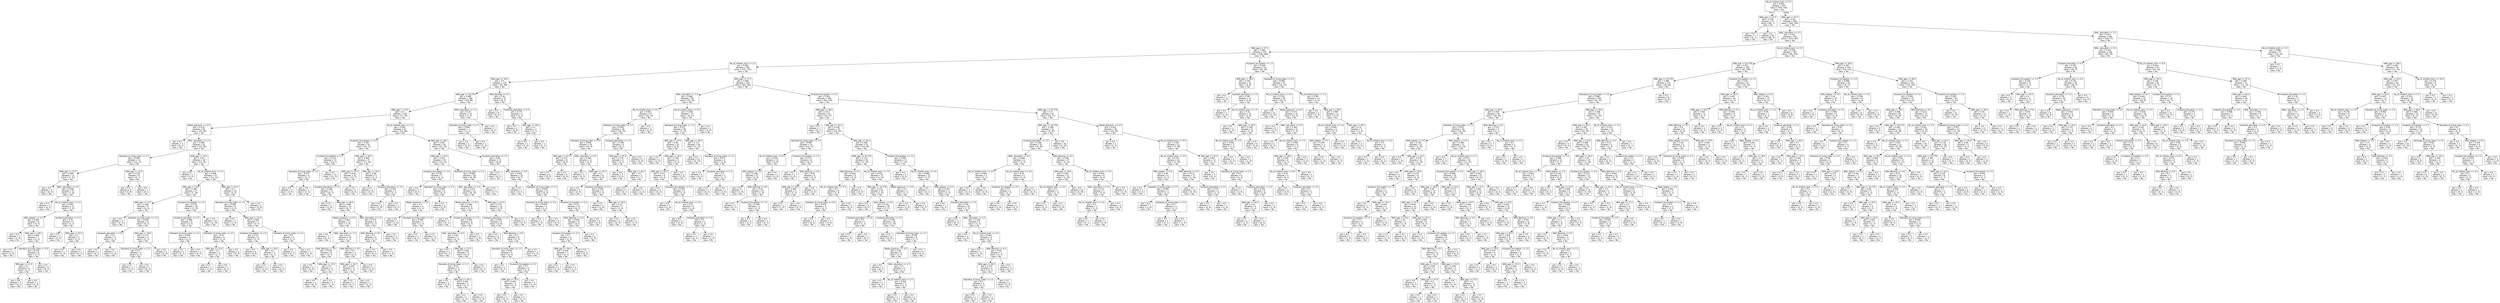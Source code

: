 digraph Tree {
node [shape=box, fontname="helvetica"] ;
edge [fontname="helvetica"] ;
0 [label="No_of_children_born <= 0.5\ngini = 0.493\nsamples = 975\nvalue = [430, 545]\nclass = Yes"] ;
1 [label="Wife_age <= 17.5\ngini = 0.029\nsamples = 67\nvalue = [66, 1]\nclass = No"] ;
0 -> 1 [labeldistance=2.5, labelangle=45, headlabel="True"] ;
2 [label="gini = 0.0\nsamples = 1\nvalue = [0, 1]\nclass = Yes"] ;
1 -> 2 ;
3 [label="gini = 0.0\nsamples = 66\nvalue = [66, 0]\nclass = No"] ;
1 -> 3 ;
4 [label="Wife_age <= 41.5\ngini = 0.48\nsamples = 908\nvalue = [364, 544]\nclass = Yes"] ;
0 -> 4 [labeldistance=2.5, labelangle=-45, headlabel="False"] ;
5 [label="Wife_ education <= 2.5\ngini = 0.451\nsamples = 742\nvalue = [255, 487]\nclass = Yes"] ;
4 -> 5 ;
6 [label="Wife_age <= 37.5\ngini = 0.483\nsamples = 455\nvalue = [186, 269]\nclass = Yes"] ;
5 -> 6 ;
7 [label="No_of_children_born <= 2.5\ngini = 0.469\nsamples = 402\nvalue = [151, 251]\nclass = Yes"] ;
6 -> 7 ;
8 [label="Wife_age <= 34.5\ngini = 0.5\nsamples = 176\nvalue = [87, 89]\nclass = Yes"] ;
7 -> 8 ;
9 [label="Wife_age <= 32.279\ngini = 0.498\nsamples = 166\nvalue = [78, 88]\nclass = Yes"] ;
8 -> 9 ;
10 [label="Wife_age <= 23.5\ngini = 0.5\nsamples = 156\nvalue = [77, 79]\nclass = Yes"] ;
9 -> 10 ;
11 [label="Media_exposure  <= 0.5\ngini = 0.476\nsamples = 64\nvalue = [25, 39]\nclass = Yes"] ;
10 -> 11 ;
12 [label="gini = 0.0\nsamples = 3\nvalue = [0, 3]\nclass = Yes"] ;
11 -> 12 ;
13 [label="Wife_ education <= 1.5\ngini = 0.484\nsamples = 61\nvalue = [25, 36]\nclass = Yes"] ;
11 -> 13 ;
14 [label="Standard_of_living_index <= 2.5\ngini = 0.499\nsamples = 23\nvalue = [12, 11]\nclass = No"] ;
13 -> 14 ;
15 [label="Wife_age <= 17.5\ngini = 0.484\nsamples = 17\nvalue = [7, 10]\nclass = Yes"] ;
14 -> 15 ;
16 [label="gini = 0.0\nsamples = 2\nvalue = [0, 2]\nclass = Yes"] ;
15 -> 16 ;
17 [label="Wife_ education <= 0.5\ngini = 0.498\nsamples = 15\nvalue = [7, 8]\nclass = Yes"] ;
15 -> 17 ;
18 [label="gini = 0.0\nsamples = 2\nvalue = [0, 2]\nclass = Yes"] ;
17 -> 18 ;
19 [label="No_of_children_born <= 1.5\ngini = 0.497\nsamples = 13\nvalue = [7, 6]\nclass = No"] ;
17 -> 19 ;
20 [label="Wife_religion <= 0.5\ngini = 0.469\nsamples = 8\nvalue = [3, 5]\nclass = Yes"] ;
19 -> 20 ;
21 [label="gini = 0.0\nsamples = 1\nvalue = [1, 0]\nclass = No"] ;
20 -> 21 ;
22 [label="Wife_age <= 18.5\ngini = 0.408\nsamples = 7\nvalue = [2, 5]\nclass = Yes"] ;
20 -> 22 ;
23 [label="gini = 0.0\nsamples = 1\nvalue = [1, 0]\nclass = No"] ;
22 -> 23 ;
24 [label="Standard_of_living_index <= 0.5\ngini = 0.278\nsamples = 6\nvalue = [1, 5]\nclass = Yes"] ;
22 -> 24 ;
25 [label="Wife_age <= 21.0\ngini = 0.5\nsamples = 2\nvalue = [1, 1]\nclass = No"] ;
24 -> 25 ;
26 [label="gini = 0.0\nsamples = 1\nvalue = [0, 1]\nclass = Yes"] ;
25 -> 26 ;
27 [label="gini = 0.0\nsamples = 1\nvalue = [1, 0]\nclass = No"] ;
25 -> 27 ;
28 [label="gini = 0.0\nsamples = 4\nvalue = [0, 4]\nclass = Yes"] ;
24 -> 28 ;
29 [label="Husband_education <= 1.5\ngini = 0.32\nsamples = 5\nvalue = [4, 1]\nclass = No"] ;
19 -> 29 ;
30 [label="gini = 0.0\nsamples = 3\nvalue = [3, 0]\nclass = No"] ;
29 -> 30 ;
31 [label="Wife_age <= 22.0\ngini = 0.5\nsamples = 2\nvalue = [1, 1]\nclass = No"] ;
29 -> 31 ;
32 [label="gini = 0.0\nsamples = 1\nvalue = [1, 0]\nclass = No"] ;
31 -> 32 ;
33 [label="gini = 0.0\nsamples = 1\nvalue = [0, 1]\nclass = Yes"] ;
31 -> 33 ;
34 [label="Wife_age <= 22.5\ngini = 0.278\nsamples = 6\nvalue = [5, 1]\nclass = No"] ;
14 -> 34 ;
35 [label="gini = 0.0\nsamples = 5\nvalue = [5, 0]\nclass = No"] ;
34 -> 35 ;
36 [label="gini = 0.0\nsamples = 1\nvalue = [0, 1]\nclass = Yes"] ;
34 -> 36 ;
37 [label="Wife_age <= 16.5\ngini = 0.45\nsamples = 38\nvalue = [13, 25]\nclass = Yes"] ;
13 -> 37 ;
38 [label="gini = 0.0\nsamples = 1\nvalue = [1, 0]\nclass = No"] ;
37 -> 38 ;
39 [label="No_of_children_born <= 1.5\ngini = 0.438\nsamples = 37\nvalue = [12, 25]\nclass = Yes"] ;
37 -> 39 ;
40 [label="Wife_age <= 19.5\ngini = 0.384\nsamples = 27\nvalue = [7, 20]\nclass = Yes"] ;
39 -> 40 ;
41 [label="Wife_age <= 17.5\ngini = 0.494\nsamples = 9\nvalue = [4, 5]\nclass = Yes"] ;
40 -> 41 ;
42 [label="gini = 0.0\nsamples = 3\nvalue = [0, 3]\nclass = Yes"] ;
41 -> 42 ;
43 [label="Standard_of_living_index <= 1.0\ngini = 0.444\nsamples = 6\nvalue = [4, 2]\nclass = No"] ;
41 -> 43 ;
44 [label="Husband_education <= 2.5\ngini = 0.5\nsamples = 2\nvalue = [1, 1]\nclass = No"] ;
43 -> 44 ;
45 [label="gini = 0.0\nsamples = 1\nvalue = [0, 1]\nclass = Yes"] ;
44 -> 45 ;
46 [label="gini = 0.0\nsamples = 1\nvalue = [1, 0]\nclass = No"] ;
44 -> 46 ;
47 [label="Wife_age <= 18.5\ngini = 0.375\nsamples = 4\nvalue = [3, 1]\nclass = No"] ;
43 -> 47 ;
48 [label="Standard_of_living_index <= 2.5\ngini = 0.5\nsamples = 2\nvalue = [1, 1]\nclass = No"] ;
47 -> 48 ;
49 [label="gini = 0.0\nsamples = 1\nvalue = [1, 0]\nclass = No"] ;
48 -> 49 ;
50 [label="gini = 0.0\nsamples = 1\nvalue = [0, 1]\nclass = Yes"] ;
48 -> 50 ;
51 [label="gini = 0.0\nsamples = 2\nvalue = [2, 0]\nclass = No"] ;
47 -> 51 ;
52 [label="Husband_Occupation <= 2.5\ngini = 0.278\nsamples = 18\nvalue = [3, 15]\nclass = Yes"] ;
40 -> 52 ;
53 [label="Husband_education <= 2.5\ngini = 0.469\nsamples = 8\nvalue = [3, 5]\nclass = Yes"] ;
52 -> 53 ;
54 [label="Standard_of_living_index <= 1.5\ngini = 0.444\nsamples = 3\nvalue = [2, 1]\nclass = No"] ;
53 -> 54 ;
55 [label="gini = 0.0\nsamples = 1\nvalue = [0, 1]\nclass = Yes"] ;
54 -> 55 ;
56 [label="gini = 0.0\nsamples = 2\nvalue = [2, 0]\nclass = No"] ;
54 -> 56 ;
57 [label="Standard_of_living_index <= 2.5\ngini = 0.32\nsamples = 5\nvalue = [1, 4]\nclass = Yes"] ;
53 -> 57 ;
58 [label="Wife_age <= 22.0\ngini = 0.5\nsamples = 2\nvalue = [1, 1]\nclass = No"] ;
57 -> 58 ;
59 [label="gini = 0.0\nsamples = 1\nvalue = [1, 0]\nclass = No"] ;
58 -> 59 ;
60 [label="gini = 0.0\nsamples = 1\nvalue = [0, 1]\nclass = Yes"] ;
58 -> 60 ;
61 [label="gini = 0.0\nsamples = 3\nvalue = [0, 3]\nclass = Yes"] ;
57 -> 61 ;
62 [label="gini = 0.0\nsamples = 10\nvalue = [0, 10]\nclass = Yes"] ;
52 -> 62 ;
63 [label="Wife_age <= 22.5\ngini = 0.5\nsamples = 10\nvalue = [5, 5]\nclass = No"] ;
39 -> 63 ;
64 [label="Standard_of_living_index <= 1.5\ngini = 0.469\nsamples = 8\nvalue = [3, 5]\nclass = Yes"] ;
63 -> 64 ;
65 [label="gini = 0.0\nsamples = 1\nvalue = [1, 0]\nclass = No"] ;
64 -> 65 ;
66 [label="Wife_age <= 21.5\ngini = 0.408\nsamples = 7\nvalue = [2, 5]\nclass = Yes"] ;
64 -> 66 ;
67 [label="Husband_Occupation <= 2.5\ngini = 0.32\nsamples = 5\nvalue = [1, 4]\nclass = Yes"] ;
66 -> 67 ;
68 [label="gini = 0.0\nsamples = 3\nvalue = [0, 3]\nclass = Yes"] ;
67 -> 68 ;
69 [label="Wife_age <= 20.5\ngini = 0.5\nsamples = 2\nvalue = [1, 1]\nclass = No"] ;
67 -> 69 ;
70 [label="gini = 0.0\nsamples = 1\nvalue = [1, 0]\nclass = No"] ;
69 -> 70 ;
71 [label="gini = 0.0\nsamples = 1\nvalue = [0, 1]\nclass = Yes"] ;
69 -> 71 ;
72 [label="Standard_of_living_index <= 2.5\ngini = 0.5\nsamples = 2\nvalue = [1, 1]\nclass = No"] ;
66 -> 72 ;
73 [label="gini = 0.0\nsamples = 1\nvalue = [0, 1]\nclass = Yes"] ;
72 -> 73 ;
74 [label="gini = 0.0\nsamples = 1\nvalue = [1, 0]\nclass = No"] ;
72 -> 74 ;
75 [label="gini = 0.0\nsamples = 2\nvalue = [2, 0]\nclass = No"] ;
63 -> 75 ;
76 [label="No_of_children_born <= 1.5\ngini = 0.491\nsamples = 92\nvalue = [52, 40]\nclass = No"] ;
10 -> 76 ;
77 [label="Husband_Occupation <= 2.5\ngini = 0.387\nsamples = 42\nvalue = [31, 11]\nclass = No"] ;
76 -> 77 ;
78 [label="Husband_Occupation <= 1.5\ngini = 0.124\nsamples = 15\nvalue = [14, 1]\nclass = No"] ;
77 -> 78 ;
79 [label="Standard_of_living_index <= 2.5\ngini = 0.375\nsamples = 4\nvalue = [3, 1]\nclass = No"] ;
78 -> 79 ;
80 [label="gini = 0.0\nsamples = 3\nvalue = [3, 0]\nclass = No"] ;
79 -> 80 ;
81 [label="gini = 0.0\nsamples = 1\nvalue = [0, 1]\nclass = Yes"] ;
79 -> 81 ;
82 [label="gini = 0.0\nsamples = 11\nvalue = [11, 0]\nclass = No"] ;
78 -> 82 ;
83 [label="Wife_age <= 28.5\ngini = 0.466\nsamples = 27\nvalue = [17, 10]\nclass = No"] ;
77 -> 83 ;
84 [label="Wife_age <= 27.5\ngini = 0.434\nsamples = 22\nvalue = [15, 7]\nclass = No"] ;
83 -> 84 ;
85 [label="Husband_education <= 1.5\ngini = 0.484\nsamples = 17\nvalue = [10, 7]\nclass = No"] ;
84 -> 85 ;
86 [label="gini = 0.0\nsamples = 2\nvalue = [2, 0]\nclass = No"] ;
85 -> 86 ;
87 [label="Wife_age <= 26.5\ngini = 0.498\nsamples = 15\nvalue = [8, 7]\nclass = No"] ;
85 -> 87 ;
88 [label="Media_exposure  <= 0.5\ngini = 0.463\nsamples = 11\nvalue = [7, 4]\nclass = No"] ;
87 -> 88 ;
89 [label="gini = 0.0\nsamples = 1\nvalue = [0, 1]\nclass = Yes"] ;
88 -> 89 ;
90 [label="Wife_ education <= 1.5\ngini = 0.42\nsamples = 10\nvalue = [7, 3]\nclass = No"] ;
88 -> 90 ;
91 [label="Wife_Working <= 0.5\ngini = 0.278\nsamples = 6\nvalue = [5, 1]\nclass = No"] ;
90 -> 91 ;
92 [label="gini = 0.0\nsamples = 4\nvalue = [4, 0]\nclass = No"] ;
91 -> 92 ;
93 [label="Wife_age <= 25.5\ngini = 0.5\nsamples = 2\nvalue = [1, 1]\nclass = No"] ;
91 -> 93 ;
94 [label="gini = 0.0\nsamples = 1\nvalue = [0, 1]\nclass = Yes"] ;
93 -> 94 ;
95 [label="gini = 0.0\nsamples = 1\nvalue = [1, 0]\nclass = No"] ;
93 -> 95 ;
96 [label="Wife_Working <= 0.5\ngini = 0.5\nsamples = 4\nvalue = [2, 2]\nclass = No"] ;
90 -> 96 ;
97 [label="Wife_age <= 24.5\ngini = 0.444\nsamples = 3\nvalue = [1, 2]\nclass = Yes"] ;
96 -> 97 ;
98 [label="gini = 0.0\nsamples = 1\nvalue = [0, 1]\nclass = Yes"] ;
97 -> 98 ;
99 [label="gini = 0.5\nsamples = 2\nvalue = [1, 1]\nclass = No"] ;
97 -> 99 ;
100 [label="gini = 0.0\nsamples = 1\nvalue = [1, 0]\nclass = No"] ;
96 -> 100 ;
101 [label="Wife_ education <= 1.5\ngini = 0.375\nsamples = 4\nvalue = [1, 3]\nclass = Yes"] ;
87 -> 101 ;
102 [label="Wife_Working <= 0.5\ngini = 0.5\nsamples = 2\nvalue = [1, 1]\nclass = No"] ;
101 -> 102 ;
103 [label="gini = 0.0\nsamples = 1\nvalue = [0, 1]\nclass = Yes"] ;
102 -> 103 ;
104 [label="gini = 0.0\nsamples = 1\nvalue = [1, 0]\nclass = No"] ;
102 -> 104 ;
105 [label="gini = 0.0\nsamples = 2\nvalue = [0, 2]\nclass = Yes"] ;
101 -> 105 ;
106 [label="gini = 0.0\nsamples = 5\nvalue = [5, 0]\nclass = No"] ;
84 -> 106 ;
107 [label="Wife_age <= 29.5\ngini = 0.48\nsamples = 5\nvalue = [2, 3]\nclass = Yes"] ;
83 -> 107 ;
108 [label="gini = 0.0\nsamples = 2\nvalue = [0, 2]\nclass = Yes"] ;
107 -> 108 ;
109 [label="Husband_education <= 2.5\ngini = 0.444\nsamples = 3\nvalue = [2, 1]\nclass = No"] ;
107 -> 109 ;
110 [label="gini = 0.0\nsamples = 2\nvalue = [2, 0]\nclass = No"] ;
109 -> 110 ;
111 [label="gini = 0.0\nsamples = 1\nvalue = [0, 1]\nclass = Yes"] ;
109 -> 111 ;
112 [label="Wife_age <= 28.5\ngini = 0.487\nsamples = 50\nvalue = [21, 29]\nclass = Yes"] ;
76 -> 112 ;
113 [label="Wife_age <= 24.5\ngini = 0.451\nsamples = 35\nvalue = [12, 23]\nclass = Yes"] ;
112 -> 113 ;
114 [label="Husband_Occupation <= 1.5\ngini = 0.49\nsamples = 7\nvalue = [4, 3]\nclass = No"] ;
113 -> 114 ;
115 [label="gini = 0.0\nsamples = 1\nvalue = [0, 1]\nclass = Yes"] ;
114 -> 115 ;
116 [label="Standard_of_living_index <= 2.5\ngini = 0.444\nsamples = 6\nvalue = [4, 2]\nclass = No"] ;
114 -> 116 ;
117 [label="Media_exposure  <= 0.5\ngini = 0.5\nsamples = 4\nvalue = [2, 2]\nclass = No"] ;
116 -> 117 ;
118 [label="gini = 0.0\nsamples = 1\nvalue = [1, 0]\nclass = No"] ;
117 -> 118 ;
119 [label="Standard_of_living_index <= 1.0\ngini = 0.444\nsamples = 3\nvalue = [1, 2]\nclass = Yes"] ;
117 -> 119 ;
120 [label="gini = 0.0\nsamples = 1\nvalue = [0, 1]\nclass = Yes"] ;
119 -> 120 ;
121 [label="gini = 0.5\nsamples = 2\nvalue = [1, 1]\nclass = No"] ;
119 -> 121 ;
122 [label="gini = 0.0\nsamples = 2\nvalue = [2, 0]\nclass = No"] ;
116 -> 122 ;
123 [label="Standard_of_living_index <= 2.5\ngini = 0.408\nsamples = 28\nvalue = [8, 20]\nclass = Yes"] ;
113 -> 123 ;
124 [label="Wife_ education <= 1.5\ngini = 0.472\nsamples = 21\nvalue = [8, 13]\nclass = Yes"] ;
123 -> 124 ;
125 [label="Media_exposure  <= 0.5\ngini = 0.494\nsamples = 9\nvalue = [5, 4]\nclass = No"] ;
124 -> 125 ;
126 [label="gini = 0.0\nsamples = 1\nvalue = [0, 1]\nclass = Yes"] ;
125 -> 126 ;
127 [label="Husband_education <= 2.5\ngini = 0.469\nsamples = 8\nvalue = [5, 3]\nclass = No"] ;
125 -> 127 ;
128 [label="Wife_ education <= 0.5\ngini = 0.49\nsamples = 7\nvalue = [4, 3]\nclass = No"] ;
127 -> 128 ;
129 [label="gini = 0.0\nsamples = 1\nvalue = [0, 1]\nclass = Yes"] ;
128 -> 129 ;
130 [label="Wife_age <= 27.5\ngini = 0.444\nsamples = 6\nvalue = [4, 2]\nclass = No"] ;
128 -> 130 ;
131 [label="Standard_of_living_index <= 1.5\ngini = 0.32\nsamples = 5\nvalue = [4, 1]\nclass = No"] ;
130 -> 131 ;
132 [label="gini = 0.0\nsamples = 2\nvalue = [2, 0]\nclass = No"] ;
131 -> 132 ;
133 [label="Wife_age <= 26.5\ngini = 0.444\nsamples = 3\nvalue = [2, 1]\nclass = No"] ;
131 -> 133 ;
134 [label="gini = 0.5\nsamples = 2\nvalue = [1, 1]\nclass = No"] ;
133 -> 134 ;
135 [label="gini = 0.0\nsamples = 1\nvalue = [1, 0]\nclass = No"] ;
133 -> 135 ;
136 [label="gini = 0.0\nsamples = 1\nvalue = [0, 1]\nclass = Yes"] ;
130 -> 136 ;
137 [label="gini = 0.0\nsamples = 1\nvalue = [1, 0]\nclass = No"] ;
127 -> 137 ;
138 [label="Wife_age <= 27.5\ngini = 0.375\nsamples = 12\nvalue = [3, 9]\nclass = Yes"] ;
124 -> 138 ;
139 [label="Husband_education <= 2.5\ngini = 0.444\nsamples = 9\nvalue = [3, 6]\nclass = Yes"] ;
138 -> 139 ;
140 [label="gini = 0.0\nsamples = 3\nvalue = [0, 3]\nclass = Yes"] ;
139 -> 140 ;
141 [label="Wife_Working <= 0.5\ngini = 0.5\nsamples = 6\nvalue = [3, 3]\nclass = No"] ;
139 -> 141 ;
142 [label="Standard_of_living_index <= 1.5\ngini = 0.48\nsamples = 5\nvalue = [2, 3]\nclass = Yes"] ;
141 -> 142 ;
143 [label="gini = 0.0\nsamples = 1\nvalue = [0, 1]\nclass = Yes"] ;
142 -> 143 ;
144 [label="Husband_Occupation <= 2.0\ngini = 0.5\nsamples = 4\nvalue = [2, 2]\nclass = No"] ;
142 -> 144 ;
145 [label="Wife_age <= 26.5\ngini = 0.444\nsamples = 3\nvalue = [1, 2]\nclass = Yes"] ;
144 -> 145 ;
146 [label="gini = 0.0\nsamples = 1\nvalue = [0, 1]\nclass = Yes"] ;
145 -> 146 ;
147 [label="gini = 0.5\nsamples = 2\nvalue = [1, 1]\nclass = No"] ;
145 -> 147 ;
148 [label="gini = 0.0\nsamples = 1\nvalue = [1, 0]\nclass = No"] ;
144 -> 148 ;
149 [label="gini = 0.0\nsamples = 1\nvalue = [1, 0]\nclass = No"] ;
141 -> 149 ;
150 [label="gini = 0.0\nsamples = 3\nvalue = [0, 3]\nclass = Yes"] ;
138 -> 150 ;
151 [label="gini = 0.0\nsamples = 7\nvalue = [0, 7]\nclass = Yes"] ;
123 -> 151 ;
152 [label="Husband_education <= 1.5\ngini = 0.48\nsamples = 15\nvalue = [9, 6]\nclass = No"] ;
112 -> 152 ;
153 [label="gini = 0.0\nsamples = 1\nvalue = [0, 1]\nclass = Yes"] ;
152 -> 153 ;
154 [label="Wife_ education <= 0.5\ngini = 0.459\nsamples = 14\nvalue = [9, 5]\nclass = No"] ;
152 -> 154 ;
155 [label="gini = 0.0\nsamples = 1\nvalue = [0, 1]\nclass = Yes"] ;
154 -> 155 ;
156 [label="Standard_of_living_index <= 1.5\ngini = 0.426\nsamples = 13\nvalue = [9, 4]\nclass = No"] ;
154 -> 156 ;
157 [label="Standard_of_living_index <= 0.5\ngini = 0.444\nsamples = 3\nvalue = [1, 2]\nclass = Yes"] ;
156 -> 157 ;
158 [label="gini = 0.0\nsamples = 1\nvalue = [1, 0]\nclass = No"] ;
157 -> 158 ;
159 [label="gini = 0.0\nsamples = 2\nvalue = [0, 2]\nclass = Yes"] ;
157 -> 159 ;
160 [label="Husband_Occupation <= 2.5\ngini = 0.32\nsamples = 10\nvalue = [8, 2]\nclass = No"] ;
156 -> 160 ;
161 [label="Wife_Working <= 0.5\ngini = 0.444\nsamples = 6\nvalue = [4, 2]\nclass = No"] ;
160 -> 161 ;
162 [label="Husband_Occupation <= 1.5\ngini = 0.5\nsamples = 4\nvalue = [2, 2]\nclass = No"] ;
161 -> 162 ;
163 [label="Wife_age <= 30.0\ngini = 0.444\nsamples = 3\nvalue = [2, 1]\nclass = No"] ;
162 -> 163 ;
164 [label="gini = 0.0\nsamples = 1\nvalue = [1, 0]\nclass = No"] ;
163 -> 164 ;
165 [label="gini = 0.5\nsamples = 2\nvalue = [1, 1]\nclass = No"] ;
163 -> 165 ;
166 [label="gini = 0.0\nsamples = 1\nvalue = [0, 1]\nclass = Yes"] ;
162 -> 166 ;
167 [label="gini = 0.0\nsamples = 2\nvalue = [2, 0]\nclass = No"] ;
161 -> 167 ;
168 [label="gini = 0.0\nsamples = 4\nvalue = [4, 0]\nclass = No"] ;
160 -> 168 ;
169 [label="Wife_ education <= 1.5\ngini = 0.18\nsamples = 10\nvalue = [1, 9]\nclass = Yes"] ;
9 -> 169 ;
170 [label="Standard_of_living_index <= 2.5\ngini = 0.444\nsamples = 3\nvalue = [1, 2]\nclass = Yes"] ;
169 -> 170 ;
171 [label="gini = 0.0\nsamples = 2\nvalue = [0, 2]\nclass = Yes"] ;
170 -> 171 ;
172 [label="gini = 0.0\nsamples = 1\nvalue = [1, 0]\nclass = No"] ;
170 -> 172 ;
173 [label="gini = 0.0\nsamples = 7\nvalue = [0, 7]\nclass = Yes"] ;
169 -> 173 ;
174 [label="Wife_Working <= 0.5\ngini = 0.18\nsamples = 10\nvalue = [9, 1]\nclass = No"] ;
8 -> 174 ;
175 [label="gini = 0.0\nsamples = 6\nvalue = [6, 0]\nclass = No"] ;
174 -> 175 ;
176 [label="Husband_education <= 2.5\ngini = 0.375\nsamples = 4\nvalue = [3, 1]\nclass = No"] ;
174 -> 176 ;
177 [label="gini = 0.0\nsamples = 2\nvalue = [2, 0]\nclass = No"] ;
176 -> 177 ;
178 [label="Wife_age <= 36.5\ngini = 0.5\nsamples = 2\nvalue = [1, 1]\nclass = No"] ;
176 -> 178 ;
179 [label="gini = 0.0\nsamples = 1\nvalue = [1, 0]\nclass = No"] ;
178 -> 179 ;
180 [label="gini = 0.0\nsamples = 1\nvalue = [0, 1]\nclass = Yes"] ;
178 -> 180 ;
181 [label="Wife_age <= 27.5\ngini = 0.406\nsamples = 226\nvalue = [64, 162]\nclass = Yes"] ;
7 -> 181 ;
182 [label="Wife_ education <= 1.5\ngini = 0.485\nsamples = 58\nvalue = [24, 34]\nclass = Yes"] ;
181 -> 182 ;
183 [label="No_of_children_born <= 4.5\ngini = 0.487\nsamples = 31\nvalue = [18, 13]\nclass = No"] ;
182 -> 183 ;
184 [label="Standard_of_living_index <= 2.5\ngini = 0.459\nsamples = 28\nvalue = [18, 10]\nclass = No"] ;
183 -> 184 ;
185 [label="Standard_of_living_index <= 0.5\ngini = 0.499\nsamples = 19\nvalue = [10, 9]\nclass = No"] ;
184 -> 185 ;
186 [label="Wife_age <= 22.5\ngini = 0.375\nsamples = 8\nvalue = [6, 2]\nclass = No"] ;
185 -> 186 ;
187 [label="gini = 0.0\nsamples = 2\nvalue = [0, 2]\nclass = Yes"] ;
186 -> 187 ;
188 [label="gini = 0.0\nsamples = 6\nvalue = [6, 0]\nclass = No"] ;
186 -> 188 ;
189 [label="Wife_ education <= 0.5\ngini = 0.463\nsamples = 11\nvalue = [4, 7]\nclass = Yes"] ;
185 -> 189 ;
190 [label="gini = 0.0\nsamples = 3\nvalue = [0, 3]\nclass = Yes"] ;
189 -> 190 ;
191 [label="Wife_age <= 24.5\ngini = 0.5\nsamples = 8\nvalue = [4, 4]\nclass = No"] ;
189 -> 191 ;
192 [label="gini = 0.0\nsamples = 2\nvalue = [2, 0]\nclass = No"] ;
191 -> 192 ;
193 [label="Husband_education <= 1.5\ngini = 0.444\nsamples = 6\nvalue = [2, 4]\nclass = Yes"] ;
191 -> 193 ;
194 [label="gini = 0.0\nsamples = 1\nvalue = [1, 0]\nclass = No"] ;
193 -> 194 ;
195 [label="Wife_age <= 26.5\ngini = 0.32\nsamples = 5\nvalue = [1, 4]\nclass = Yes"] ;
193 -> 195 ;
196 [label="gini = 0.0\nsamples = 4\nvalue = [0, 4]\nclass = Yes"] ;
195 -> 196 ;
197 [label="gini = 0.0\nsamples = 1\nvalue = [1, 0]\nclass = No"] ;
195 -> 197 ;
198 [label="Husband_education <= 1.5\ngini = 0.198\nsamples = 9\nvalue = [8, 1]\nclass = No"] ;
184 -> 198 ;
199 [label="Wife_age <= 25.0\ngini = 0.375\nsamples = 4\nvalue = [3, 1]\nclass = No"] ;
198 -> 199 ;
200 [label="gini = 0.0\nsamples = 2\nvalue = [2, 0]\nclass = No"] ;
199 -> 200 ;
201 [label="Wife_age <= 26.5\ngini = 0.5\nsamples = 2\nvalue = [1, 1]\nclass = No"] ;
199 -> 201 ;
202 [label="gini = 0.0\nsamples = 1\nvalue = [0, 1]\nclass = Yes"] ;
201 -> 202 ;
203 [label="gini = 0.0\nsamples = 1\nvalue = [1, 0]\nclass = No"] ;
201 -> 203 ;
204 [label="gini = 0.0\nsamples = 5\nvalue = [5, 0]\nclass = No"] ;
198 -> 204 ;
205 [label="gini = 0.0\nsamples = 3\nvalue = [0, 3]\nclass = Yes"] ;
183 -> 205 ;
206 [label="No_of_children_born <= 5.5\ngini = 0.346\nsamples = 27\nvalue = [6, 21]\nclass = Yes"] ;
182 -> 206 ;
207 [label="Standard_of_living_index <= 1.5\ngini = 0.311\nsamples = 26\nvalue = [5, 21]\nclass = Yes"] ;
206 -> 207 ;
208 [label="Wife_age <= 23.5\ngini = 0.48\nsamples = 10\nvalue = [4, 6]\nclass = Yes"] ;
207 -> 208 ;
209 [label="gini = 0.0\nsamples = 1\nvalue = [1, 0]\nclass = No"] ;
208 -> 209 ;
210 [label="Wife_age <= 26.5\ngini = 0.444\nsamples = 9\nvalue = [3, 6]\nclass = Yes"] ;
208 -> 210 ;
211 [label="Wife_age <= 24.5\ngini = 0.375\nsamples = 8\nvalue = [2, 6]\nclass = Yes"] ;
210 -> 211 ;
212 [label="gini = 0.0\nsamples = 2\nvalue = [0, 2]\nclass = Yes"] ;
211 -> 212 ;
213 [label="Husband_Occupation <= 1.5\ngini = 0.444\nsamples = 6\nvalue = [2, 4]\nclass = Yes"] ;
211 -> 213 ;
214 [label="gini = 0.0\nsamples = 1\nvalue = [1, 0]\nclass = No"] ;
213 -> 214 ;
215 [label="No_of_children_born <= 3.5\ngini = 0.32\nsamples = 5\nvalue = [1, 4]\nclass = Yes"] ;
213 -> 215 ;
216 [label="gini = 0.0\nsamples = 3\nvalue = [0, 3]\nclass = Yes"] ;
215 -> 216 ;
217 [label="Husband_education <= 1.0\ngini = 0.5\nsamples = 2\nvalue = [1, 1]\nclass = No"] ;
215 -> 217 ;
218 [label="gini = 0.0\nsamples = 1\nvalue = [0, 1]\nclass = Yes"] ;
217 -> 218 ;
219 [label="gini = 0.0\nsamples = 1\nvalue = [1, 0]\nclass = No"] ;
217 -> 219 ;
220 [label="gini = 0.0\nsamples = 1\nvalue = [1, 0]\nclass = No"] ;
210 -> 220 ;
221 [label="Wife_age <= 26.5\ngini = 0.117\nsamples = 16\nvalue = [1, 15]\nclass = Yes"] ;
207 -> 221 ;
222 [label="gini = 0.0\nsamples = 12\nvalue = [0, 12]\nclass = Yes"] ;
221 -> 222 ;
223 [label="Standard_of_living_index <= 2.5\ngini = 0.375\nsamples = 4\nvalue = [1, 3]\nclass = Yes"] ;
221 -> 223 ;
224 [label="gini = 0.0\nsamples = 2\nvalue = [0, 2]\nclass = Yes"] ;
223 -> 224 ;
225 [label="Husband_education <= 1.5\ngini = 0.5\nsamples = 2\nvalue = [1, 1]\nclass = No"] ;
223 -> 225 ;
226 [label="gini = 0.0\nsamples = 1\nvalue = [0, 1]\nclass = Yes"] ;
225 -> 226 ;
227 [label="gini = 0.0\nsamples = 1\nvalue = [1, 0]\nclass = No"] ;
225 -> 227 ;
228 [label="gini = 0.0\nsamples = 1\nvalue = [1, 0]\nclass = No"] ;
206 -> 228 ;
229 [label="Husband_Occupation <= 2.5\ngini = 0.363\nsamples = 168\nvalue = [40, 128]\nclass = Yes"] ;
181 -> 229 ;
230 [label="Wife_age <= 28.5\ngini = 0.417\nsamples = 81\nvalue = [24, 57]\nclass = Yes"] ;
229 -> 230 ;
231 [label="gini = 0.0\nsamples = 7\nvalue = [0, 7]\nclass = Yes"] ;
230 -> 231 ;
232 [label="Wife_age <= 31.5\ngini = 0.438\nsamples = 74\nvalue = [24, 50]\nclass = Yes"] ;
230 -> 232 ;
233 [label="Standard_of_living_index <= 2.5\ngini = 0.499\nsamples = 21\nvalue = [10, 11]\nclass = Yes"] ;
232 -> 233 ;
234 [label="No_of_children_born <= 6.5\ngini = 0.426\nsamples = 13\nvalue = [4, 9]\nclass = Yes"] ;
233 -> 234 ;
235 [label="Wife_religion <= 0.5\ngini = 0.298\nsamples = 11\nvalue = [2, 9]\nclass = Yes"] ;
234 -> 235 ;
236 [label="gini = 0.0\nsamples = 1\nvalue = [1, 0]\nclass = No"] ;
235 -> 236 ;
237 [label="Wife_Working <= 0.5\ngini = 0.18\nsamples = 10\nvalue = [1, 9]\nclass = Yes"] ;
235 -> 237 ;
238 [label="gini = 0.0\nsamples = 7\nvalue = [0, 7]\nclass = Yes"] ;
237 -> 238 ;
239 [label="Husband_Occupation <= 1.5\ngini = 0.444\nsamples = 3\nvalue = [1, 2]\nclass = Yes"] ;
237 -> 239 ;
240 [label="gini = 0.5\nsamples = 2\nvalue = [1, 1]\nclass = No"] ;
239 -> 240 ;
241 [label="gini = 0.0\nsamples = 1\nvalue = [0, 1]\nclass = Yes"] ;
239 -> 241 ;
242 [label="gini = 0.0\nsamples = 2\nvalue = [2, 0]\nclass = No"] ;
234 -> 242 ;
243 [label="Husband_Occupation <= 1.5\ngini = 0.375\nsamples = 8\nvalue = [6, 2]\nclass = No"] ;
233 -> 243 ;
244 [label="gini = 0.0\nsamples = 3\nvalue = [3, 0]\nclass = No"] ;
243 -> 244 ;
245 [label="Wife_Working <= 0.5\ngini = 0.48\nsamples = 5\nvalue = [3, 2]\nclass = No"] ;
243 -> 245 ;
246 [label="Wife_age <= 29.5\ngini = 0.444\nsamples = 3\nvalue = [1, 2]\nclass = Yes"] ;
245 -> 246 ;
247 [label="gini = 0.0\nsamples = 1\nvalue = [1, 0]\nclass = No"] ;
246 -> 247 ;
248 [label="gini = 0.0\nsamples = 2\nvalue = [0, 2]\nclass = Yes"] ;
246 -> 248 ;
249 [label="gini = 0.0\nsamples = 2\nvalue = [2, 0]\nclass = No"] ;
245 -> 249 ;
250 [label="Wife_age <= 35.5\ngini = 0.389\nsamples = 53\nvalue = [14, 39]\nclass = Yes"] ;
232 -> 250 ;
251 [label="Wife_age <= 32.279\ngini = 0.313\nsamples = 36\nvalue = [7, 29]\nclass = Yes"] ;
250 -> 251 ;
252 [label="Wife_Working <= 0.5\ngini = 0.444\nsamples = 9\nvalue = [3, 6]\nclass = Yes"] ;
251 -> 252 ;
253 [label="No_of_children_born <= 5.5\ngini = 0.5\nsamples = 6\nvalue = [3, 3]\nclass = No"] ;
252 -> 253 ;
254 [label="Standard_of_living_index <= 0.5\ngini = 0.375\nsamples = 4\nvalue = [3, 1]\nclass = No"] ;
253 -> 254 ;
255 [label="gini = 0.0\nsamples = 1\nvalue = [0, 1]\nclass = Yes"] ;
254 -> 255 ;
256 [label="gini = 0.0\nsamples = 3\nvalue = [3, 0]\nclass = No"] ;
254 -> 256 ;
257 [label="gini = 0.0\nsamples = 2\nvalue = [0, 2]\nclass = Yes"] ;
253 -> 257 ;
258 [label="gini = 0.0\nsamples = 3\nvalue = [0, 3]\nclass = Yes"] ;
252 -> 258 ;
259 [label="No_of_children_born <= 7.5\ngini = 0.252\nsamples = 27\nvalue = [4, 23]\nclass = Yes"] ;
251 -> 259 ;
260 [label="Wife_age <= 32.779\ngini = 0.211\nsamples = 25\nvalue = [3, 22]\nclass = Yes"] ;
259 -> 260 ;
261 [label="gini = 0.0\nsamples = 5\nvalue = [0, 5]\nclass = Yes"] ;
260 -> 261 ;
262 [label="Wife_religion <= 0.5\ngini = 0.255\nsamples = 20\nvalue = [3, 17]\nclass = Yes"] ;
260 -> 262 ;
263 [label="Husband_education <= 2.0\ngini = 0.5\nsamples = 2\nvalue = [1, 1]\nclass = No"] ;
262 -> 263 ;
264 [label="gini = 0.0\nsamples = 1\nvalue = [1, 0]\nclass = No"] ;
263 -> 264 ;
265 [label="gini = 0.0\nsamples = 1\nvalue = [0, 1]\nclass = Yes"] ;
263 -> 265 ;
266 [label="Husband_education <= 2.5\ngini = 0.198\nsamples = 18\nvalue = [2, 16]\nclass = Yes"] ;
262 -> 266 ;
267 [label="gini = 0.0\nsamples = 9\nvalue = [0, 9]\nclass = Yes"] ;
266 -> 267 ;
268 [label="Standard_of_living_index <= 2.5\ngini = 0.346\nsamples = 9\nvalue = [2, 7]\nclass = Yes"] ;
266 -> 268 ;
269 [label="Media_exposure  <= 0.5\ngini = 0.48\nsamples = 5\nvalue = [2, 3]\nclass = Yes"] ;
268 -> 269 ;
270 [label="gini = 0.0\nsamples = 1\nvalue = [0, 1]\nclass = Yes"] ;
269 -> 270 ;
271 [label="Wife_ education <= 1.5\ngini = 0.5\nsamples = 4\nvalue = [2, 2]\nclass = No"] ;
269 -> 271 ;
272 [label="gini = 0.0\nsamples = 1\nvalue = [0, 1]\nclass = Yes"] ;
271 -> 272 ;
273 [label="No_of_children_born <= 3.5\ngini = 0.444\nsamples = 3\nvalue = [2, 1]\nclass = No"] ;
271 -> 273 ;
274 [label="gini = 0.0\nsamples = 1\nvalue = [0, 1]\nclass = Yes"] ;
273 -> 274 ;
275 [label="gini = 0.0\nsamples = 2\nvalue = [2, 0]\nclass = No"] ;
273 -> 275 ;
276 [label="gini = 0.0\nsamples = 4\nvalue = [0, 4]\nclass = Yes"] ;
268 -> 276 ;
277 [label="Media_exposure  <= 0.5\ngini = 0.5\nsamples = 2\nvalue = [1, 1]\nclass = No"] ;
259 -> 277 ;
278 [label="gini = 0.0\nsamples = 1\nvalue = [1, 0]\nclass = No"] ;
277 -> 278 ;
279 [label="gini = 0.0\nsamples = 1\nvalue = [0, 1]\nclass = Yes"] ;
277 -> 279 ;
280 [label="Husband_Occupation <= 1.5\ngini = 0.484\nsamples = 17\nvalue = [7, 10]\nclass = Yes"] ;
250 -> 280 ;
281 [label="gini = 0.0\nsamples = 5\nvalue = [0, 5]\nclass = Yes"] ;
280 -> 281 ;
282 [label="No_of_children_born <= 3.5\ngini = 0.486\nsamples = 12\nvalue = [7, 5]\nclass = No"] ;
280 -> 282 ;
283 [label="gini = 0.0\nsamples = 1\nvalue = [0, 1]\nclass = Yes"] ;
282 -> 283 ;
284 [label="Wife_religion <= 0.5\ngini = 0.463\nsamples = 11\nvalue = [7, 4]\nclass = No"] ;
282 -> 284 ;
285 [label="gini = 0.0\nsamples = 1\nvalue = [0, 1]\nclass = Yes"] ;
284 -> 285 ;
286 [label="Husband_education <= 1.0\ngini = 0.42\nsamples = 10\nvalue = [7, 3]\nclass = No"] ;
284 -> 286 ;
287 [label="gini = 0.0\nsamples = 1\nvalue = [0, 1]\nclass = Yes"] ;
286 -> 287 ;
288 [label="Wife_ education <= 1.5\ngini = 0.346\nsamples = 9\nvalue = [7, 2]\nclass = No"] ;
286 -> 288 ;
289 [label="gini = 0.0\nsamples = 3\nvalue = [3, 0]\nclass = No"] ;
288 -> 289 ;
290 [label="No_of_children_born <= 4.5\ngini = 0.444\nsamples = 6\nvalue = [4, 2]\nclass = No"] ;
288 -> 290 ;
291 [label="gini = 0.0\nsamples = 1\nvalue = [1, 0]\nclass = No"] ;
290 -> 291 ;
292 [label="Wife_Working <= 0.5\ngini = 0.48\nsamples = 5\nvalue = [3, 2]\nclass = No"] ;
290 -> 292 ;
293 [label="Wife_age <= 36.5\ngini = 0.375\nsamples = 4\nvalue = [3, 1]\nclass = No"] ;
292 -> 293 ;
294 [label="Standard_of_living_index <= 2.0\ngini = 0.5\nsamples = 2\nvalue = [1, 1]\nclass = No"] ;
293 -> 294 ;
295 [label="gini = 0.0\nsamples = 1\nvalue = [0, 1]\nclass = Yes"] ;
294 -> 295 ;
296 [label="gini = 0.0\nsamples = 1\nvalue = [1, 0]\nclass = No"] ;
294 -> 296 ;
297 [label="gini = 0.0\nsamples = 2\nvalue = [2, 0]\nclass = No"] ;
293 -> 297 ;
298 [label="gini = 0.0\nsamples = 1\nvalue = [0, 1]\nclass = Yes"] ;
292 -> 298 ;
299 [label="Wife_age <= 32.779\ngini = 0.3\nsamples = 87\nvalue = [16, 71]\nclass = Yes"] ;
229 -> 299 ;
300 [label="Wife_age <= 32.279\ngini = 0.208\nsamples = 51\nvalue = [6, 45]\nclass = Yes"] ;
299 -> 300 ;
301 [label="Husband_education <= 1.5\ngini = 0.284\nsamples = 35\nvalue = [6, 29]\nclass = Yes"] ;
300 -> 301 ;
302 [label="Wife_ education <= 0.5\ngini = 0.469\nsamples = 8\nvalue = [3, 5]\nclass = Yes"] ;
301 -> 302 ;
303 [label="No_of_children_born <= 3.5\ngini = 0.444\nsamples = 3\nvalue = [2, 1]\nclass = No"] ;
302 -> 303 ;
304 [label="gini = 0.0\nsamples = 1\nvalue = [0, 1]\nclass = Yes"] ;
303 -> 304 ;
305 [label="gini = 0.0\nsamples = 2\nvalue = [2, 0]\nclass = No"] ;
303 -> 305 ;
306 [label="No_of_children_born <= 4.5\ngini = 0.32\nsamples = 5\nvalue = [1, 4]\nclass = Yes"] ;
302 -> 306 ;
307 [label="Husband_Occupation <= 3.5\ngini = 0.5\nsamples = 2\nvalue = [1, 1]\nclass = No"] ;
306 -> 307 ;
308 [label="gini = 0.0\nsamples = 1\nvalue = [1, 0]\nclass = No"] ;
307 -> 308 ;
309 [label="gini = 0.0\nsamples = 1\nvalue = [0, 1]\nclass = Yes"] ;
307 -> 309 ;
310 [label="gini = 0.0\nsamples = 3\nvalue = [0, 3]\nclass = Yes"] ;
306 -> 310 ;
311 [label="Wife_Working <= 0.5\ngini = 0.198\nsamples = 27\nvalue = [3, 24]\nclass = Yes"] ;
301 -> 311 ;
312 [label="Wife_age <= 28.5\ngini = 0.091\nsamples = 21\nvalue = [1, 20]\nclass = Yes"] ;
311 -> 312 ;
313 [label="No_of_children_born <= 4.5\ngini = 0.5\nsamples = 2\nvalue = [1, 1]\nclass = No"] ;
312 -> 313 ;
314 [label="gini = 0.0\nsamples = 1\nvalue = [0, 1]\nclass = Yes"] ;
313 -> 314 ;
315 [label="gini = 0.0\nsamples = 1\nvalue = [1, 0]\nclass = No"] ;
313 -> 315 ;
316 [label="gini = 0.0\nsamples = 19\nvalue = [0, 19]\nclass = Yes"] ;
312 -> 316 ;
317 [label="No_of_children_born <= 4.5\ngini = 0.444\nsamples = 6\nvalue = [2, 4]\nclass = Yes"] ;
311 -> 317 ;
318 [label="Wife_ education <= 1.5\ngini = 0.32\nsamples = 5\nvalue = [1, 4]\nclass = Yes"] ;
317 -> 318 ;
319 [label="No_of_children_born <= 3.5\ngini = 0.5\nsamples = 2\nvalue = [1, 1]\nclass = No"] ;
318 -> 319 ;
320 [label="gini = 0.0\nsamples = 1\nvalue = [0, 1]\nclass = Yes"] ;
319 -> 320 ;
321 [label="gini = 0.0\nsamples = 1\nvalue = [1, 0]\nclass = No"] ;
319 -> 321 ;
322 [label="gini = 0.0\nsamples = 3\nvalue = [0, 3]\nclass = Yes"] ;
318 -> 322 ;
323 [label="gini = 0.0\nsamples = 1\nvalue = [1, 0]\nclass = No"] ;
317 -> 323 ;
324 [label="gini = 0.0\nsamples = 16\nvalue = [0, 16]\nclass = Yes"] ;
300 -> 324 ;
325 [label="Media_exposure  <= 0.5\ngini = 0.401\nsamples = 36\nvalue = [10, 26]\nclass = Yes"] ;
299 -> 325 ;
326 [label="gini = 0.0\nsamples = 3\nvalue = [3, 0]\nclass = No"] ;
325 -> 326 ;
327 [label="No_of_children_born <= 6.5\ngini = 0.334\nsamples = 33\nvalue = [7, 26]\nclass = Yes"] ;
325 -> 327 ;
328 [label="No_of_children_born <= 3.5\ngini = 0.236\nsamples = 22\nvalue = [3, 19]\nclass = Yes"] ;
327 -> 328 ;
329 [label="Wife_religion <= 0.5\ngini = 0.48\nsamples = 5\nvalue = [2, 3]\nclass = Yes"] ;
328 -> 329 ;
330 [label="gini = 0.0\nsamples = 2\nvalue = [0, 2]\nclass = Yes"] ;
329 -> 330 ;
331 [label="Standard_of_living_index <= 1.5\ngini = 0.444\nsamples = 3\nvalue = [2, 1]\nclass = No"] ;
329 -> 331 ;
332 [label="gini = 0.0\nsamples = 1\nvalue = [1, 0]\nclass = No"] ;
331 -> 332 ;
333 [label="Standard_of_living_index <= 2.5\ngini = 0.5\nsamples = 2\nvalue = [1, 1]\nclass = No"] ;
331 -> 333 ;
334 [label="gini = 0.0\nsamples = 1\nvalue = [0, 1]\nclass = Yes"] ;
333 -> 334 ;
335 [label="gini = 0.0\nsamples = 1\nvalue = [1, 0]\nclass = No"] ;
333 -> 335 ;
336 [label="Wife_Working <= 0.5\ngini = 0.111\nsamples = 17\nvalue = [1, 16]\nclass = Yes"] ;
328 -> 336 ;
337 [label="gini = 0.0\nsamples = 13\nvalue = [0, 13]\nclass = Yes"] ;
336 -> 337 ;
338 [label="Husband_education <= 2.5\ngini = 0.375\nsamples = 4\nvalue = [1, 3]\nclass = Yes"] ;
336 -> 338 ;
339 [label="gini = 0.0\nsamples = 3\nvalue = [0, 3]\nclass = Yes"] ;
338 -> 339 ;
340 [label="gini = 0.0\nsamples = 1\nvalue = [1, 0]\nclass = No"] ;
338 -> 340 ;
341 [label="Wife_age <= 33.5\ngini = 0.463\nsamples = 11\nvalue = [4, 7]\nclass = Yes"] ;
327 -> 341 ;
342 [label="gini = 0.0\nsamples = 3\nvalue = [0, 3]\nclass = Yes"] ;
341 -> 342 ;
343 [label="Standard_of_living_index <= 1.5\ngini = 0.5\nsamples = 8\nvalue = [4, 4]\nclass = No"] ;
341 -> 343 ;
344 [label="gini = 0.0\nsamples = 2\nvalue = [2, 0]\nclass = No"] ;
343 -> 344 ;
345 [label="Husband_education <= 2.5\ngini = 0.444\nsamples = 6\nvalue = [2, 4]\nclass = Yes"] ;
343 -> 345 ;
346 [label="Wife_age <= 34.5\ngini = 0.32\nsamples = 5\nvalue = [1, 4]\nclass = Yes"] ;
345 -> 346 ;
347 [label="gini = 0.0\nsamples = 1\nvalue = [1, 0]\nclass = No"] ;
346 -> 347 ;
348 [label="gini = 0.0\nsamples = 4\nvalue = [0, 4]\nclass = Yes"] ;
346 -> 348 ;
349 [label="gini = 0.0\nsamples = 1\nvalue = [1, 0]\nclass = No"] ;
345 -> 349 ;
350 [label="Husband_Occupation <= 1.5\ngini = 0.449\nsamples = 53\nvalue = [35, 18]\nclass = No"] ;
6 -> 350 ;
351 [label="Wife_age <= 38.5\ngini = 0.444\nsamples = 12\nvalue = [4, 8]\nclass = Yes"] ;
350 -> 351 ;
352 [label="gini = 0.0\nsamples = 1\nvalue = [1, 0]\nclass = No"] ;
351 -> 352 ;
353 [label="Husband_education <= 1.5\ngini = 0.397\nsamples = 11\nvalue = [3, 8]\nclass = Yes"] ;
351 -> 353 ;
354 [label="gini = 0.0\nsamples = 1\nvalue = [1, 0]\nclass = No"] ;
353 -> 354 ;
355 [label="No_of_children_born <= 1.5\ngini = 0.32\nsamples = 10\nvalue = [2, 8]\nclass = Yes"] ;
353 -> 355 ;
356 [label="gini = 0.0\nsamples = 1\nvalue = [1, 0]\nclass = No"] ;
355 -> 356 ;
357 [label="Wife_age <= 39.5\ngini = 0.198\nsamples = 9\nvalue = [1, 8]\nclass = Yes"] ;
355 -> 357 ;
358 [label="No_of_children_born <= 2.5\ngini = 0.444\nsamples = 3\nvalue = [1, 2]\nclass = Yes"] ;
357 -> 358 ;
359 [label="gini = 0.0\nsamples = 2\nvalue = [0, 2]\nclass = Yes"] ;
358 -> 359 ;
360 [label="gini = 0.0\nsamples = 1\nvalue = [1, 0]\nclass = No"] ;
358 -> 360 ;
361 [label="gini = 0.0\nsamples = 6\nvalue = [0, 6]\nclass = Yes"] ;
357 -> 361 ;
362 [label="Standard_of_living_index <= 2.5\ngini = 0.369\nsamples = 41\nvalue = [31, 10]\nclass = No"] ;
350 -> 362 ;
363 [label="No_of_children_born <= 4.5\ngini = 0.245\nsamples = 28\nvalue = [24, 4]\nclass = No"] ;
362 -> 363 ;
364 [label="gini = 0.0\nsamples = 12\nvalue = [12, 0]\nclass = No"] ;
363 -> 364 ;
365 [label="Media_exposure  <= 0.5\ngini = 0.375\nsamples = 16\nvalue = [12, 4]\nclass = No"] ;
363 -> 365 ;
366 [label="gini = 0.0\nsamples = 5\nvalue = [5, 0]\nclass = No"] ;
365 -> 366 ;
367 [label="Wife_ education <= 0.5\ngini = 0.463\nsamples = 11\nvalue = [7, 4]\nclass = No"] ;
365 -> 367 ;
368 [label="gini = 0.0\nsamples = 2\nvalue = [0, 2]\nclass = Yes"] ;
367 -> 368 ;
369 [label="No_of_children_born <= 7.5\ngini = 0.346\nsamples = 9\nvalue = [7, 2]\nclass = No"] ;
367 -> 369 ;
370 [label="Wife_age <= 39.0\ngini = 0.444\nsamples = 6\nvalue = [4, 2]\nclass = No"] ;
369 -> 370 ;
371 [label="No_of_children_born <= 6.5\ngini = 0.32\nsamples = 5\nvalue = [4, 1]\nclass = No"] ;
370 -> 371 ;
372 [label="gini = 0.0\nsamples = 3\nvalue = [3, 0]\nclass = No"] ;
371 -> 372 ;
373 [label="Husband_education <= 2.5\ngini = 0.5\nsamples = 2\nvalue = [1, 1]\nclass = No"] ;
371 -> 373 ;
374 [label="gini = 0.0\nsamples = 1\nvalue = [1, 0]\nclass = No"] ;
373 -> 374 ;
375 [label="gini = 0.0\nsamples = 1\nvalue = [0, 1]\nclass = Yes"] ;
373 -> 375 ;
376 [label="gini = 0.0\nsamples = 1\nvalue = [0, 1]\nclass = Yes"] ;
370 -> 376 ;
377 [label="gini = 0.0\nsamples = 3\nvalue = [3, 0]\nclass = No"] ;
369 -> 377 ;
378 [label="No_of_children_born <= 1.5\ngini = 0.497\nsamples = 13\nvalue = [7, 6]\nclass = No"] ;
362 -> 378 ;
379 [label="gini = 0.0\nsamples = 2\nvalue = [2, 0]\nclass = No"] ;
378 -> 379 ;
380 [label="Wife_age <= 39.5\ngini = 0.496\nsamples = 11\nvalue = [5, 6]\nclass = Yes"] ;
378 -> 380 ;
381 [label="No_of_children_born <= 5.5\ngini = 0.444\nsamples = 6\nvalue = [4, 2]\nclass = No"] ;
380 -> 381 ;
382 [label="Wife_religion <= 0.5\ngini = 0.444\nsamples = 3\nvalue = [1, 2]\nclass = Yes"] ;
381 -> 382 ;
383 [label="gini = 0.0\nsamples = 1\nvalue = [1, 0]\nclass = No"] ;
382 -> 383 ;
384 [label="gini = 0.0\nsamples = 2\nvalue = [0, 2]\nclass = Yes"] ;
382 -> 384 ;
385 [label="gini = 0.0\nsamples = 3\nvalue = [3, 0]\nclass = No"] ;
381 -> 385 ;
386 [label="Wife_age <= 40.5\ngini = 0.32\nsamples = 5\nvalue = [1, 4]\nclass = Yes"] ;
380 -> 386 ;
387 [label="gini = 0.0\nsamples = 3\nvalue = [0, 3]\nclass = Yes"] ;
386 -> 387 ;
388 [label="No_of_children_born <= 5.0\ngini = 0.5\nsamples = 2\nvalue = [1, 1]\nclass = No"] ;
386 -> 388 ;
389 [label="gini = 0.0\nsamples = 1\nvalue = [1, 0]\nclass = No"] ;
388 -> 389 ;
390 [label="gini = 0.0\nsamples = 1\nvalue = [0, 1]\nclass = Yes"] ;
388 -> 390 ;
391 [label="No_of_children_born <= 2.5\ngini = 0.365\nsamples = 287\nvalue = [69, 218]\nclass = Yes"] ;
5 -> 391 ;
392 [label="Wife_age <= 32.779\ngini = 0.422\nsamples = 149\nvalue = [45, 104]\nclass = Yes"] ;
391 -> 392 ;
393 [label="Wife_age <= 32.279\ngini = 0.388\nsamples = 114\nvalue = [30, 84]\nclass = Yes"] ;
392 -> 393 ;
394 [label="Standard_of_living_index <= 2.5\ngini = 0.408\nsamples = 105\nvalue = [30, 75]\nclass = Yes"] ;
393 -> 394 ;
395 [label="Wife_age <= 30.5\ngini = 0.456\nsamples = 54\nvalue = [19, 35]\nclass = Yes"] ;
394 -> 395 ;
396 [label="Standard_of_living_index <= 1.5\ngini = 0.435\nsamples = 50\nvalue = [16, 34]\nclass = Yes"] ;
395 -> 396 ;
397 [label="Wife_religion <= 0.5\ngini = 0.355\nsamples = 13\nvalue = [3, 10]\nclass = Yes"] ;
396 -> 397 ;
398 [label="gini = 0.0\nsamples = 1\nvalue = [1, 0]\nclass = No"] ;
397 -> 398 ;
399 [label="Wife_age <= 23.5\ngini = 0.278\nsamples = 12\nvalue = [2, 10]\nclass = Yes"] ;
397 -> 399 ;
400 [label="gini = 0.0\nsamples = 4\nvalue = [0, 4]\nclass = Yes"] ;
399 -> 400 ;
401 [label="Wife_age <= 26.0\ngini = 0.375\nsamples = 8\nvalue = [2, 6]\nclass = Yes"] ;
399 -> 401 ;
402 [label="Husband_Occupation <= 1.5\ngini = 0.5\nsamples = 4\nvalue = [2, 2]\nclass = No"] ;
401 -> 402 ;
403 [label="gini = 0.0\nsamples = 1\nvalue = [0, 1]\nclass = Yes"] ;
402 -> 403 ;
404 [label="Wife_age <= 24.5\ngini = 0.444\nsamples = 3\nvalue = [2, 1]\nclass = No"] ;
402 -> 404 ;
405 [label="Husband_Occupation <= 2.5\ngini = 0.5\nsamples = 2\nvalue = [1, 1]\nclass = No"] ;
404 -> 405 ;
406 [label="gini = 0.0\nsamples = 1\nvalue = [1, 0]\nclass = No"] ;
405 -> 406 ;
407 [label="gini = 0.0\nsamples = 1\nvalue = [0, 1]\nclass = Yes"] ;
405 -> 407 ;
408 [label="gini = 0.0\nsamples = 1\nvalue = [1, 0]\nclass = No"] ;
404 -> 408 ;
409 [label="gini = 0.0\nsamples = 4\nvalue = [0, 4]\nclass = Yes"] ;
401 -> 409 ;
410 [label="Wife_religion <= 0.5\ngini = 0.456\nsamples = 37\nvalue = [13, 24]\nclass = Yes"] ;
396 -> 410 ;
411 [label="gini = 0.0\nsamples = 3\nvalue = [0, 3]\nclass = Yes"] ;
410 -> 411 ;
412 [label="No_of_children_born <= 1.5\ngini = 0.472\nsamples = 34\nvalue = [13, 21]\nclass = Yes"] ;
410 -> 412 ;
413 [label="Husband_Occupation <= 2.5\ngini = 0.499\nsamples = 19\nvalue = [9, 10]\nclass = Yes"] ;
412 -> 413 ;
414 [label="Wife_age <= 28.5\ngini = 0.48\nsamples = 15\nvalue = [6, 9]\nclass = Yes"] ;
413 -> 414 ;
415 [label="Wife_age <= 22.5\ngini = 0.459\nsamples = 14\nvalue = [5, 9]\nclass = Yes"] ;
414 -> 415 ;
416 [label="Wife_age <= 20.0\ngini = 0.32\nsamples = 5\nvalue = [1, 4]\nclass = Yes"] ;
415 -> 416 ;
417 [label="gini = 0.5\nsamples = 2\nvalue = [1, 1]\nclass = No"] ;
416 -> 417 ;
418 [label="gini = 0.0\nsamples = 3\nvalue = [0, 3]\nclass = Yes"] ;
416 -> 418 ;
419 [label="Wife_age <= 23.5\ngini = 0.494\nsamples = 9\nvalue = [4, 5]\nclass = Yes"] ;
415 -> 419 ;
420 [label="gini = 0.0\nsamples = 1\nvalue = [1, 0]\nclass = No"] ;
419 -> 420 ;
421 [label="Husband_Occupation <= 1.5\ngini = 0.469\nsamples = 8\nvalue = [3, 5]\nclass = Yes"] ;
419 -> 421 ;
422 [label="Wife_Working <= 0.5\ngini = 0.5\nsamples = 6\nvalue = [3, 3]\nclass = No"] ;
421 -> 422 ;
423 [label="Wife_age <= 25.0\ngini = 0.444\nsamples = 3\nvalue = [1, 2]\nclass = Yes"] ;
422 -> 423 ;
424 [label="gini = 0.0\nsamples = 1\nvalue = [0, 1]\nclass = Yes"] ;
423 -> 424 ;
425 [label="Wife_age <= 27.0\ngini = 0.5\nsamples = 2\nvalue = [1, 1]\nclass = No"] ;
423 -> 425 ;
426 [label="gini = 0.0\nsamples = 1\nvalue = [1, 0]\nclass = No"] ;
425 -> 426 ;
427 [label="gini = 0.0\nsamples = 1\nvalue = [0, 1]\nclass = Yes"] ;
425 -> 427 ;
428 [label="Wife_age <= 25.0\ngini = 0.444\nsamples = 3\nvalue = [2, 1]\nclass = No"] ;
422 -> 428 ;
429 [label="gini = 0.0\nsamples = 1\nvalue = [1, 0]\nclass = No"] ;
428 -> 429 ;
430 [label="Wife_age <= 27.0\ngini = 0.5\nsamples = 2\nvalue = [1, 1]\nclass = No"] ;
428 -> 430 ;
431 [label="gini = 0.0\nsamples = 1\nvalue = [0, 1]\nclass = Yes"] ;
430 -> 431 ;
432 [label="gini = 0.0\nsamples = 1\nvalue = [1, 0]\nclass = No"] ;
430 -> 432 ;
433 [label="gini = 0.0\nsamples = 2\nvalue = [0, 2]\nclass = Yes"] ;
421 -> 433 ;
434 [label="gini = 0.0\nsamples = 1\nvalue = [1, 0]\nclass = No"] ;
414 -> 434 ;
435 [label="Wife_age <= 22.0\ngini = 0.375\nsamples = 4\nvalue = [3, 1]\nclass = No"] ;
413 -> 435 ;
436 [label="gini = 0.0\nsamples = 1\nvalue = [1, 0]\nclass = No"] ;
435 -> 436 ;
437 [label="Wife_age <= 23.5\ngini = 0.444\nsamples = 3\nvalue = [2, 1]\nclass = No"] ;
435 -> 437 ;
438 [label="Wife_Working <= 0.5\ngini = 0.5\nsamples = 2\nvalue = [1, 1]\nclass = No"] ;
437 -> 438 ;
439 [label="gini = 0.0\nsamples = 1\nvalue = [0, 1]\nclass = Yes"] ;
438 -> 439 ;
440 [label="gini = 0.0\nsamples = 1\nvalue = [1, 0]\nclass = No"] ;
438 -> 440 ;
441 [label="gini = 0.0\nsamples = 1\nvalue = [1, 0]\nclass = No"] ;
437 -> 441 ;
442 [label="Wife_age <= 28.5\ngini = 0.391\nsamples = 15\nvalue = [4, 11]\nclass = Yes"] ;
412 -> 442 ;
443 [label="Wife_age <= 21.5\ngini = 0.426\nsamples = 13\nvalue = [4, 9]\nclass = Yes"] ;
442 -> 443 ;
444 [label="gini = 0.0\nsamples = 1\nvalue = [0, 1]\nclass = Yes"] ;
443 -> 444 ;
445 [label="Wife_age <= 23.5\ngini = 0.444\nsamples = 12\nvalue = [4, 8]\nclass = Yes"] ;
443 -> 445 ;
446 [label="gini = 0.0\nsamples = 1\nvalue = [1, 0]\nclass = No"] ;
445 -> 446 ;
447 [label="Wife_Working <= 0.5\ngini = 0.397\nsamples = 11\nvalue = [3, 8]\nclass = Yes"] ;
445 -> 447 ;
448 [label="Wife_age <= 25.5\ngini = 0.469\nsamples = 8\nvalue = [3, 5]\nclass = Yes"] ;
447 -> 448 ;
449 [label="Wife_age <= 24.5\ngini = 0.375\nsamples = 4\nvalue = [1, 3]\nclass = Yes"] ;
448 -> 449 ;
450 [label="gini = 0.5\nsamples = 2\nvalue = [1, 1]\nclass = No"] ;
449 -> 450 ;
451 [label="gini = 0.0\nsamples = 2\nvalue = [0, 2]\nclass = Yes"] ;
449 -> 451 ;
452 [label="Husband_Occupation <= 2.0\ngini = 0.5\nsamples = 4\nvalue = [2, 2]\nclass = No"] ;
448 -> 452 ;
453 [label="Wife_age <= 27.0\ngini = 0.444\nsamples = 3\nvalue = [2, 1]\nclass = No"] ;
452 -> 453 ;
454 [label="gini = 0.0\nsamples = 1\nvalue = [1, 0]\nclass = No"] ;
453 -> 454 ;
455 [label="gini = 0.5\nsamples = 2\nvalue = [1, 1]\nclass = No"] ;
453 -> 455 ;
456 [label="gini = 0.0\nsamples = 1\nvalue = [0, 1]\nclass = Yes"] ;
452 -> 456 ;
457 [label="gini = 0.0\nsamples = 3\nvalue = [0, 3]\nclass = Yes"] ;
447 -> 457 ;
458 [label="gini = 0.0\nsamples = 2\nvalue = [0, 2]\nclass = Yes"] ;
442 -> 458 ;
459 [label="Wife_Working <= 0.5\ngini = 0.375\nsamples = 4\nvalue = [3, 1]\nclass = No"] ;
395 -> 459 ;
460 [label="gini = 0.0\nsamples = 2\nvalue = [2, 0]\nclass = No"] ;
459 -> 460 ;
461 [label="No_of_children_born <= 1.5\ngini = 0.5\nsamples = 2\nvalue = [1, 1]\nclass = No"] ;
459 -> 461 ;
462 [label="gini = 0.0\nsamples = 1\nvalue = [1, 0]\nclass = No"] ;
461 -> 462 ;
463 [label="gini = 0.0\nsamples = 1\nvalue = [0, 1]\nclass = Yes"] ;
461 -> 463 ;
464 [label="Wife_age <= 28.5\ngini = 0.338\nsamples = 51\nvalue = [11, 40]\nclass = Yes"] ;
394 -> 464 ;
465 [label="Wife_age <= 20.5\ngini = 0.381\nsamples = 39\nvalue = [10, 29]\nclass = Yes"] ;
464 -> 465 ;
466 [label="gini = 0.0\nsamples = 4\nvalue = [0, 4]\nclass = Yes"] ;
465 -> 466 ;
467 [label="Wife_age <= 23.5\ngini = 0.408\nsamples = 35\nvalue = [10, 25]\nclass = Yes"] ;
465 -> 467 ;
468 [label="Husband_Occupation <= 1.5\ngini = 0.486\nsamples = 12\nvalue = [5, 7]\nclass = Yes"] ;
467 -> 468 ;
469 [label="No_of_children_born <= 1.5\ngini = 0.444\nsamples = 3\nvalue = [2, 1]\nclass = No"] ;
468 -> 469 ;
470 [label="gini = 0.5\nsamples = 2\nvalue = [1, 1]\nclass = No"] ;
469 -> 470 ;
471 [label="gini = 0.0\nsamples = 1\nvalue = [1, 0]\nclass = No"] ;
469 -> 471 ;
472 [label="Wife_religion <= 0.5\ngini = 0.444\nsamples = 9\nvalue = [3, 6]\nclass = Yes"] ;
468 -> 472 ;
473 [label="gini = 0.0\nsamples = 1\nvalue = [0, 1]\nclass = Yes"] ;
472 -> 473 ;
474 [label="Wife_age <= 21.5\ngini = 0.469\nsamples = 8\nvalue = [3, 5]\nclass = Yes"] ;
472 -> 474 ;
475 [label="gini = 0.0\nsamples = 1\nvalue = [1, 0]\nclass = No"] ;
474 -> 475 ;
476 [label="Husband_Occupation <= 2.5\ngini = 0.408\nsamples = 7\nvalue = [2, 5]\nclass = Yes"] ;
474 -> 476 ;
477 [label="Wife_age <= 22.5\ngini = 0.5\nsamples = 4\nvalue = [2, 2]\nclass = No"] ;
476 -> 477 ;
478 [label="gini = 0.0\nsamples = 1\nvalue = [0, 1]\nclass = Yes"] ;
477 -> 478 ;
479 [label="Wife_Working <= 0.5\ngini = 0.444\nsamples = 3\nvalue = [2, 1]\nclass = No"] ;
477 -> 479 ;
480 [label="gini = 0.0\nsamples = 1\nvalue = [1, 0]\nclass = No"] ;
479 -> 480 ;
481 [label="No_of_children_born <= 1.5\ngini = 0.5\nsamples = 2\nvalue = [1, 1]\nclass = No"] ;
479 -> 481 ;
482 [label="gini = 0.0\nsamples = 1\nvalue = [1, 0]\nclass = No"] ;
481 -> 482 ;
483 [label="gini = 0.0\nsamples = 1\nvalue = [0, 1]\nclass = Yes"] ;
481 -> 483 ;
484 [label="gini = 0.0\nsamples = 3\nvalue = [0, 3]\nclass = Yes"] ;
476 -> 484 ;
485 [label="Wife_age <= 26.5\ngini = 0.34\nsamples = 23\nvalue = [5, 18]\nclass = Yes"] ;
467 -> 485 ;
486 [label="Husband_Occupation <= 2.5\ngini = 0.153\nsamples = 12\nvalue = [1, 11]\nclass = Yes"] ;
485 -> 486 ;
487 [label="gini = 0.0\nsamples = 10\nvalue = [0, 10]\nclass = Yes"] ;
486 -> 487 ;
488 [label="Wife_age <= 24.5\ngini = 0.5\nsamples = 2\nvalue = [1, 1]\nclass = No"] ;
486 -> 488 ;
489 [label="gini = 0.0\nsamples = 1\nvalue = [0, 1]\nclass = Yes"] ;
488 -> 489 ;
490 [label="gini = 0.0\nsamples = 1\nvalue = [1, 0]\nclass = No"] ;
488 -> 490 ;
491 [label="Wife_Working <= 0.5\ngini = 0.463\nsamples = 11\nvalue = [4, 7]\nclass = Yes"] ;
485 -> 491 ;
492 [label="No_of_children_born <= 1.5\ngini = 0.375\nsamples = 8\nvalue = [2, 6]\nclass = Yes"] ;
491 -> 492 ;
493 [label="Wife_age <= 27.5\ngini = 0.5\nsamples = 4\nvalue = [2, 2]\nclass = No"] ;
492 -> 493 ;
494 [label="Husband_Occupation <= 2.0\ngini = 0.444\nsamples = 3\nvalue = [1, 2]\nclass = Yes"] ;
493 -> 494 ;
495 [label="gini = 0.0\nsamples = 1\nvalue = [0, 1]\nclass = Yes"] ;
494 -> 495 ;
496 [label="gini = 0.5\nsamples = 2\nvalue = [1, 1]\nclass = No"] ;
494 -> 496 ;
497 [label="gini = 0.0\nsamples = 1\nvalue = [1, 0]\nclass = No"] ;
493 -> 497 ;
498 [label="gini = 0.0\nsamples = 4\nvalue = [0, 4]\nclass = Yes"] ;
492 -> 498 ;
499 [label="Wife_religion <= 0.5\ngini = 0.444\nsamples = 3\nvalue = [2, 1]\nclass = No"] ;
491 -> 499 ;
500 [label="Husband_Occupation <= 1.5\ngini = 0.5\nsamples = 2\nvalue = [1, 1]\nclass = No"] ;
499 -> 500 ;
501 [label="gini = 0.0\nsamples = 1\nvalue = [0, 1]\nclass = Yes"] ;
500 -> 501 ;
502 [label="gini = 0.0\nsamples = 1\nvalue = [1, 0]\nclass = No"] ;
500 -> 502 ;
503 [label="gini = 0.0\nsamples = 1\nvalue = [1, 0]\nclass = No"] ;
499 -> 503 ;
504 [label="No_of_children_born <= 1.5\ngini = 0.153\nsamples = 12\nvalue = [1, 11]\nclass = Yes"] ;
464 -> 504 ;
505 [label="Wife_Working <= 0.5\ngini = 0.32\nsamples = 5\nvalue = [1, 4]\nclass = Yes"] ;
504 -> 505 ;
506 [label="gini = 0.0\nsamples = 3\nvalue = [0, 3]\nclass = Yes"] ;
505 -> 506 ;
507 [label="Husband_Occupation <= 1.5\ngini = 0.5\nsamples = 2\nvalue = [1, 1]\nclass = No"] ;
505 -> 507 ;
508 [label="gini = 0.0\nsamples = 1\nvalue = [1, 0]\nclass = No"] ;
507 -> 508 ;
509 [label="gini = 0.0\nsamples = 1\nvalue = [0, 1]\nclass = Yes"] ;
507 -> 509 ;
510 [label="gini = 0.0\nsamples = 7\nvalue = [0, 7]\nclass = Yes"] ;
504 -> 510 ;
511 [label="gini = 0.0\nsamples = 9\nvalue = [0, 9]\nclass = Yes"] ;
393 -> 511 ;
512 [label="Husband_Occupation <= 1.5\ngini = 0.49\nsamples = 35\nvalue = [15, 20]\nclass = Yes"] ;
392 -> 512 ;
513 [label="Wife_age <= 36.5\ngini = 0.495\nsamples = 20\nvalue = [11, 9]\nclass = No"] ;
512 -> 513 ;
514 [label="Wife_age <= 34.5\ngini = 0.463\nsamples = 11\nvalue = [4, 7]\nclass = Yes"] ;
513 -> 514 ;
515 [label="Wife_Working <= 0.5\ngini = 0.5\nsamples = 8\nvalue = [4, 4]\nclass = No"] ;
514 -> 515 ;
516 [label="Wife_religion <= 0.5\ngini = 0.48\nsamples = 5\nvalue = [3, 2]\nclass = No"] ;
515 -> 516 ;
517 [label="gini = 0.0\nsamples = 2\nvalue = [2, 0]\nclass = No"] ;
516 -> 517 ;
518 [label="Standard_of_living_index <= 2.5\ngini = 0.444\nsamples = 3\nvalue = [1, 2]\nclass = Yes"] ;
516 -> 518 ;
519 [label="gini = 0.0\nsamples = 1\nvalue = [1, 0]\nclass = No"] ;
518 -> 519 ;
520 [label="gini = 0.0\nsamples = 2\nvalue = [0, 2]\nclass = Yes"] ;
518 -> 520 ;
521 [label="Wife_age <= 33.5\ngini = 0.444\nsamples = 3\nvalue = [1, 2]\nclass = Yes"] ;
515 -> 521 ;
522 [label="gini = 0.0\nsamples = 2\nvalue = [0, 2]\nclass = Yes"] ;
521 -> 522 ;
523 [label="gini = 0.0\nsamples = 1\nvalue = [1, 0]\nclass = No"] ;
521 -> 523 ;
524 [label="gini = 0.0\nsamples = 3\nvalue = [0, 3]\nclass = Yes"] ;
514 -> 524 ;
525 [label="Wife_Working <= 0.5\ngini = 0.346\nsamples = 9\nvalue = [7, 2]\nclass = No"] ;
513 -> 525 ;
526 [label="gini = 0.0\nsamples = 5\nvalue = [5, 0]\nclass = No"] ;
525 -> 526 ;
527 [label="No_of_children_born <= 1.5\ngini = 0.5\nsamples = 4\nvalue = [2, 2]\nclass = No"] ;
525 -> 527 ;
528 [label="gini = 0.0\nsamples = 1\nvalue = [1, 0]\nclass = No"] ;
527 -> 528 ;
529 [label="Wife_religion <= 0.5\ngini = 0.444\nsamples = 3\nvalue = [1, 2]\nclass = Yes"] ;
527 -> 529 ;
530 [label="gini = 0.0\nsamples = 1\nvalue = [0, 1]\nclass = Yes"] ;
529 -> 530 ;
531 [label="Wife_age <= 38.5\ngini = 0.5\nsamples = 2\nvalue = [1, 1]\nclass = No"] ;
529 -> 531 ;
532 [label="gini = 0.0\nsamples = 1\nvalue = [0, 1]\nclass = Yes"] ;
531 -> 532 ;
533 [label="gini = 0.0\nsamples = 1\nvalue = [1, 0]\nclass = No"] ;
531 -> 533 ;
534 [label="Wife_religion <= 0.5\ngini = 0.391\nsamples = 15\nvalue = [4, 11]\nclass = Yes"] ;
512 -> 534 ;
535 [label="No_of_children_born <= 1.5\ngini = 0.49\nsamples = 7\nvalue = [4, 3]\nclass = No"] ;
534 -> 535 ;
536 [label="gini = 0.0\nsamples = 2\nvalue = [2, 0]\nclass = No"] ;
535 -> 536 ;
537 [label="Husband_education <= 2.5\ngini = 0.48\nsamples = 5\nvalue = [2, 3]\nclass = Yes"] ;
535 -> 537 ;
538 [label="gini = 0.0\nsamples = 1\nvalue = [0, 1]\nclass = Yes"] ;
537 -> 538 ;
539 [label="Wife_age <= 34.5\ngini = 0.5\nsamples = 4\nvalue = [2, 2]\nclass = No"] ;
537 -> 539 ;
540 [label="gini = 0.0\nsamples = 1\nvalue = [0, 1]\nclass = Yes"] ;
539 -> 540 ;
541 [label="Wife_age <= 37.0\ngini = 0.444\nsamples = 3\nvalue = [2, 1]\nclass = No"] ;
539 -> 541 ;
542 [label="gini = 0.0\nsamples = 2\nvalue = [2, 0]\nclass = No"] ;
541 -> 542 ;
543 [label="gini = 0.0\nsamples = 1\nvalue = [0, 1]\nclass = Yes"] ;
541 -> 543 ;
544 [label="gini = 0.0\nsamples = 8\nvalue = [0, 8]\nclass = Yes"] ;
534 -> 544 ;
545 [label="Wife_age <= 28.5\ngini = 0.287\nsamples = 138\nvalue = [24, 114]\nclass = Yes"] ;
391 -> 545 ;
546 [label="Husband_Occupation <= 2.5\ngini = 0.488\nsamples = 19\nvalue = [8, 11]\nclass = Yes"] ;
545 -> 546 ;
547 [label="Wife_religion <= 0.5\ngini = 0.42\nsamples = 10\nvalue = [7, 3]\nclass = No"] ;
546 -> 547 ;
548 [label="gini = 0.0\nsamples = 2\nvalue = [2, 0]\nclass = No"] ;
547 -> 548 ;
549 [label="Husband_education <= 2.5\ngini = 0.469\nsamples = 8\nvalue = [5, 3]\nclass = No"] ;
547 -> 549 ;
550 [label="gini = 0.0\nsamples = 1\nvalue = [1, 0]\nclass = No"] ;
549 -> 550 ;
551 [label="Standard_of_living_index <= 1.0\ngini = 0.49\nsamples = 7\nvalue = [4, 3]\nclass = No"] ;
549 -> 551 ;
552 [label="gini = 0.0\nsamples = 1\nvalue = [1, 0]\nclass = No"] ;
551 -> 552 ;
553 [label="Husband_Occupation <= 1.5\ngini = 0.5\nsamples = 6\nvalue = [3, 3]\nclass = No"] ;
551 -> 553 ;
554 [label="Standard_of_living_index <= 2.5\ngini = 0.48\nsamples = 5\nvalue = [3, 2]\nclass = No"] ;
553 -> 554 ;
555 [label="gini = 0.0\nsamples = 1\nvalue = [0, 1]\nclass = Yes"] ;
554 -> 555 ;
556 [label="Wife_age <= 26.0\ngini = 0.375\nsamples = 4\nvalue = [3, 1]\nclass = No"] ;
554 -> 556 ;
557 [label="No_of_children_born <= 3.5\ngini = 0.5\nsamples = 2\nvalue = [1, 1]\nclass = No"] ;
556 -> 557 ;
558 [label="gini = 0.0\nsamples = 1\nvalue = [0, 1]\nclass = Yes"] ;
557 -> 558 ;
559 [label="gini = 0.0\nsamples = 1\nvalue = [1, 0]\nclass = No"] ;
557 -> 559 ;
560 [label="gini = 0.0\nsamples = 2\nvalue = [2, 0]\nclass = No"] ;
556 -> 560 ;
561 [label="gini = 0.0\nsamples = 1\nvalue = [0, 1]\nclass = Yes"] ;
553 -> 561 ;
562 [label="No_of_children_born <= 4.5\ngini = 0.198\nsamples = 9\nvalue = [1, 8]\nclass = Yes"] ;
546 -> 562 ;
563 [label="gini = 0.0\nsamples = 8\nvalue = [0, 8]\nclass = Yes"] ;
562 -> 563 ;
564 [label="gini = 0.0\nsamples = 1\nvalue = [1, 0]\nclass = No"] ;
562 -> 564 ;
565 [label="Wife_age <= 36.5\ngini = 0.233\nsamples = 119\nvalue = [16, 103]\nclass = Yes"] ;
545 -> 565 ;
566 [label="Husband_Occupation <= 1.5\ngini = 0.304\nsamples = 75\nvalue = [14, 61]\nclass = Yes"] ;
565 -> 566 ;
567 [label="Wife_age <= 31.5\ngini = 0.408\nsamples = 28\nvalue = [8, 20]\nclass = Yes"] ;
566 -> 567 ;
568 [label="gini = 0.0\nsamples = 4\nvalue = [0, 4]\nclass = Yes"] ;
567 -> 568 ;
569 [label="Wife_age <= 32.279\ngini = 0.444\nsamples = 24\nvalue = [8, 16]\nclass = Yes"] ;
567 -> 569 ;
570 [label="gini = 0.0\nsamples = 2\nvalue = [2, 0]\nclass = No"] ;
569 -> 570 ;
571 [label="No_of_children_born <= 3.5\ngini = 0.397\nsamples = 22\nvalue = [6, 16]\nclass = Yes"] ;
569 -> 571 ;
572 [label="Wife_age <= 35.5\ngini = 0.494\nsamples = 9\nvalue = [4, 5]\nclass = Yes"] ;
571 -> 572 ;
573 [label="Wife_religion <= 0.5\ngini = 0.49\nsamples = 7\nvalue = [4, 3]\nclass = No"] ;
572 -> 573 ;
574 [label="gini = 0.0\nsamples = 2\nvalue = [2, 0]\nclass = No"] ;
573 -> 574 ;
575 [label="Wife_age <= 32.779\ngini = 0.48\nsamples = 5\nvalue = [2, 3]\nclass = Yes"] ;
573 -> 575 ;
576 [label="gini = 0.0\nsamples = 1\nvalue = [0, 1]\nclass = Yes"] ;
575 -> 576 ;
577 [label="Wife_age <= 33.5\ngini = 0.5\nsamples = 4\nvalue = [2, 2]\nclass = No"] ;
575 -> 577 ;
578 [label="gini = 0.0\nsamples = 1\nvalue = [1, 0]\nclass = No"] ;
577 -> 578 ;
579 [label="Wife_age <= 34.5\ngini = 0.444\nsamples = 3\nvalue = [1, 2]\nclass = Yes"] ;
577 -> 579 ;
580 [label="gini = 0.0\nsamples = 1\nvalue = [0, 1]\nclass = Yes"] ;
579 -> 580 ;
581 [label="gini = 0.5\nsamples = 2\nvalue = [1, 1]\nclass = No"] ;
579 -> 581 ;
582 [label="gini = 0.0\nsamples = 2\nvalue = [0, 2]\nclass = Yes"] ;
572 -> 582 ;
583 [label="No_of_children_born <= 5.5\ngini = 0.26\nsamples = 13\nvalue = [2, 11]\nclass = Yes"] ;
571 -> 583 ;
584 [label="Wife_Working <= 0.5\ngini = 0.32\nsamples = 10\nvalue = [2, 8]\nclass = Yes"] ;
583 -> 584 ;
585 [label="No_of_children_born <= 4.5\ngini = 0.408\nsamples = 7\nvalue = [2, 5]\nclass = Yes"] ;
584 -> 585 ;
586 [label="Wife_age <= 35.5\ngini = 0.32\nsamples = 5\nvalue = [1, 4]\nclass = Yes"] ;
585 -> 586 ;
587 [label="gini = 0.0\nsamples = 2\nvalue = [0, 2]\nclass = Yes"] ;
586 -> 587 ;
588 [label="Standard_of_living_index <= 2.5\ngini = 0.444\nsamples = 3\nvalue = [1, 2]\nclass = Yes"] ;
586 -> 588 ;
589 [label="gini = 0.0\nsamples = 1\nvalue = [0, 1]\nclass = Yes"] ;
588 -> 589 ;
590 [label="gini = 0.5\nsamples = 2\nvalue = [1, 1]\nclass = No"] ;
588 -> 590 ;
591 [label="gini = 0.5\nsamples = 2\nvalue = [1, 1]\nclass = No"] ;
585 -> 591 ;
592 [label="gini = 0.0\nsamples = 3\nvalue = [0, 3]\nclass = Yes"] ;
584 -> 592 ;
593 [label="gini = 0.0\nsamples = 3\nvalue = [0, 3]\nclass = Yes"] ;
583 -> 593 ;
594 [label="Wife_Working <= 0.5\ngini = 0.223\nsamples = 47\nvalue = [6, 41]\nclass = Yes"] ;
566 -> 594 ;
595 [label="No_of_children_born <= 3.5\ngini = 0.161\nsamples = 34\nvalue = [3, 31]\nclass = Yes"] ;
594 -> 595 ;
596 [label="gini = 0.0\nsamples = 16\nvalue = [0, 16]\nclass = Yes"] ;
595 -> 596 ;
597 [label="Wife_age <= 33.5\ngini = 0.278\nsamples = 18\nvalue = [3, 15]\nclass = Yes"] ;
595 -> 597 ;
598 [label="Wife_age <= 32.779\ngini = 0.397\nsamples = 11\nvalue = [3, 8]\nclass = Yes"] ;
597 -> 598 ;
599 [label="Wife_age <= 31.0\ngini = 0.219\nsamples = 8\nvalue = [1, 7]\nclass = Yes"] ;
598 -> 599 ;
600 [label="Husband_education <= 1.5\ngini = 0.5\nsamples = 2\nvalue = [1, 1]\nclass = No"] ;
599 -> 600 ;
601 [label="gini = 0.0\nsamples = 1\nvalue = [0, 1]\nclass = Yes"] ;
600 -> 601 ;
602 [label="gini = 0.0\nsamples = 1\nvalue = [1, 0]\nclass = No"] ;
600 -> 602 ;
603 [label="gini = 0.0\nsamples = 6\nvalue = [0, 6]\nclass = Yes"] ;
599 -> 603 ;
604 [label="Husband_Occupation <= 2.5\ngini = 0.444\nsamples = 3\nvalue = [2, 1]\nclass = No"] ;
598 -> 604 ;
605 [label="gini = 0.0\nsamples = 1\nvalue = [0, 1]\nclass = Yes"] ;
604 -> 605 ;
606 [label="gini = 0.0\nsamples = 2\nvalue = [2, 0]\nclass = No"] ;
604 -> 606 ;
607 [label="gini = 0.0\nsamples = 7\nvalue = [0, 7]\nclass = Yes"] ;
597 -> 607 ;
608 [label="Standard_of_living_index <= 2.5\ngini = 0.355\nsamples = 13\nvalue = [3, 10]\nclass = Yes"] ;
594 -> 608 ;
609 [label="Wife_age <= 30.0\ngini = 0.48\nsamples = 5\nvalue = [3, 2]\nclass = No"] ;
608 -> 609 ;
610 [label="gini = 0.0\nsamples = 2\nvalue = [0, 2]\nclass = Yes"] ;
609 -> 610 ;
611 [label="gini = 0.0\nsamples = 3\nvalue = [3, 0]\nclass = No"] ;
609 -> 611 ;
612 [label="gini = 0.0\nsamples = 8\nvalue = [0, 8]\nclass = Yes"] ;
608 -> 612 ;
613 [label="Husband_Occupation <= 2.5\ngini = 0.087\nsamples = 44\nvalue = [2, 42]\nclass = Yes"] ;
565 -> 613 ;
614 [label="gini = 0.0\nsamples = 31\nvalue = [0, 31]\nclass = Yes"] ;
613 -> 614 ;
615 [label="Wife_age <= 39.5\ngini = 0.26\nsamples = 13\nvalue = [2, 11]\nclass = Yes"] ;
613 -> 615 ;
616 [label="gini = 0.0\nsamples = 11\nvalue = [0, 11]\nclass = Yes"] ;
615 -> 616 ;
617 [label="gini = 0.0\nsamples = 2\nvalue = [2, 0]\nclass = No"] ;
615 -> 617 ;
618 [label="Wife_ education <= 2.5\ngini = 0.451\nsamples = 166\nvalue = [109, 57]\nclass = No"] ;
4 -> 618 ;
619 [label="Wife_ education <= 0.5\ngini = 0.343\nsamples = 109\nvalue = [85, 24]\nclass = No"] ;
618 -> 619 ;
620 [label="Husband_education <= 0.5\ngini = 0.187\nsamples = 48\nvalue = [43, 5]\nclass = No"] ;
619 -> 620 ;
621 [label="Husband_Occupation <= 2.5\ngini = 0.346\nsamples = 9\nvalue = [7, 2]\nclass = No"] ;
620 -> 621 ;
622 [label="gini = 0.0\nsamples = 5\nvalue = [5, 0]\nclass = No"] ;
621 -> 622 ;
623 [label="Wife_age <= 45.5\ngini = 0.5\nsamples = 4\nvalue = [2, 2]\nclass = No"] ;
621 -> 623 ;
624 [label="gini = 0.0\nsamples = 1\nvalue = [1, 0]\nclass = No"] ;
623 -> 624 ;
625 [label="Wife_Working <= 0.5\ngini = 0.444\nsamples = 3\nvalue = [1, 2]\nclass = Yes"] ;
623 -> 625 ;
626 [label="gini = 0.0\nsamples = 2\nvalue = [0, 2]\nclass = Yes"] ;
625 -> 626 ;
627 [label="gini = 0.0\nsamples = 1\nvalue = [1, 0]\nclass = No"] ;
625 -> 627 ;
628 [label="No_of_children_born <= 4.5\ngini = 0.142\nsamples = 39\nvalue = [36, 3]\nclass = No"] ;
620 -> 628 ;
629 [label="Husband_education <= 1.5\ngini = 0.278\nsamples = 18\nvalue = [15, 3]\nclass = No"] ;
628 -> 629 ;
630 [label="gini = 0.0\nsamples = 9\nvalue = [9, 0]\nclass = No"] ;
629 -> 630 ;
631 [label="Media_exposure  <= 0.5\ngini = 0.444\nsamples = 9\nvalue = [6, 3]\nclass = No"] ;
629 -> 631 ;
632 [label="gini = 0.0\nsamples = 5\nvalue = [5, 0]\nclass = No"] ;
631 -> 632 ;
633 [label="Wife_age <= 42.5\ngini = 0.375\nsamples = 4\nvalue = [1, 3]\nclass = Yes"] ;
631 -> 633 ;
634 [label="gini = 0.0\nsamples = 1\nvalue = [1, 0]\nclass = No"] ;
633 -> 634 ;
635 [label="gini = 0.0\nsamples = 3\nvalue = [0, 3]\nclass = Yes"] ;
633 -> 635 ;
636 [label="gini = 0.0\nsamples = 21\nvalue = [21, 0]\nclass = No"] ;
628 -> 636 ;
637 [label="No_of_children_born <= 6.5\ngini = 0.429\nsamples = 61\nvalue = [42, 19]\nclass = No"] ;
619 -> 637 ;
638 [label="Wife_age <= 45.5\ngini = 0.349\nsamples = 40\nvalue = [31, 9]\nclass = No"] ;
637 -> 638 ;
639 [label="Wife_religion <= 0.5\ngini = 0.444\nsamples = 24\nvalue = [16, 8]\nclass = No"] ;
638 -> 639 ;
640 [label="Standard_of_living_index <= 2.5\ngini = 0.444\nsamples = 6\nvalue = [2, 4]\nclass = Yes"] ;
639 -> 640 ;
641 [label="gini = 0.0\nsamples = 2\nvalue = [0, 2]\nclass = Yes"] ;
640 -> 641 ;
642 [label="Husband_education <= 2.5\ngini = 0.5\nsamples = 4\nvalue = [2, 2]\nclass = No"] ;
640 -> 642 ;
643 [label="gini = 0.0\nsamples = 2\nvalue = [0, 2]\nclass = Yes"] ;
642 -> 643 ;
644 [label="gini = 0.0\nsamples = 2\nvalue = [2, 0]\nclass = No"] ;
642 -> 644 ;
645 [label="No_of_children_born <= 3.5\ngini = 0.346\nsamples = 18\nvalue = [14, 4]\nclass = No"] ;
639 -> 645 ;
646 [label="Wife_age <= 43.0\ngini = 0.165\nsamples = 11\nvalue = [10, 1]\nclass = No"] ;
645 -> 646 ;
647 [label="Husband_education <= 2.5\ngini = 0.32\nsamples = 5\nvalue = [4, 1]\nclass = No"] ;
646 -> 647 ;
648 [label="gini = 0.0\nsamples = 3\nvalue = [3, 0]\nclass = No"] ;
647 -> 648 ;
649 [label="Husband_Occupation <= 2.5\ngini = 0.5\nsamples = 2\nvalue = [1, 1]\nclass = No"] ;
647 -> 649 ;
650 [label="gini = 0.0\nsamples = 1\nvalue = [0, 1]\nclass = Yes"] ;
649 -> 650 ;
651 [label="gini = 0.0\nsamples = 1\nvalue = [1, 0]\nclass = No"] ;
649 -> 651 ;
652 [label="gini = 0.0\nsamples = 6\nvalue = [6, 0]\nclass = No"] ;
646 -> 652 ;
653 [label="Wife_age <= 44.5\ngini = 0.49\nsamples = 7\nvalue = [4, 3]\nclass = No"] ;
645 -> 653 ;
654 [label="No_of_children_born <= 5.5\ngini = 0.48\nsamples = 5\nvalue = [2, 3]\nclass = Yes"] ;
653 -> 654 ;
655 [label="No_of_children_born <= 4.5\ngini = 0.375\nsamples = 4\nvalue = [1, 3]\nclass = Yes"] ;
654 -> 655 ;
656 [label="Wife_Working <= 0.5\ngini = 0.5\nsamples = 2\nvalue = [1, 1]\nclass = No"] ;
655 -> 656 ;
657 [label="gini = 0.0\nsamples = 1\nvalue = [0, 1]\nclass = Yes"] ;
656 -> 657 ;
658 [label="gini = 0.0\nsamples = 1\nvalue = [1, 0]\nclass = No"] ;
656 -> 658 ;
659 [label="gini = 0.0\nsamples = 2\nvalue = [0, 2]\nclass = Yes"] ;
655 -> 659 ;
660 [label="gini = 0.0\nsamples = 1\nvalue = [1, 0]\nclass = No"] ;
654 -> 660 ;
661 [label="gini = 0.0\nsamples = 2\nvalue = [2, 0]\nclass = No"] ;
653 -> 661 ;
662 [label="Husband_Occupation <= 2.5\ngini = 0.117\nsamples = 16\nvalue = [15, 1]\nclass = No"] ;
638 -> 662 ;
663 [label="gini = 0.0\nsamples = 12\nvalue = [12, 0]\nclass = No"] ;
662 -> 663 ;
664 [label="Husband_education <= 2.0\ngini = 0.375\nsamples = 4\nvalue = [3, 1]\nclass = No"] ;
662 -> 664 ;
665 [label="gini = 0.0\nsamples = 3\nvalue = [3, 0]\nclass = No"] ;
664 -> 665 ;
666 [label="gini = 0.0\nsamples = 1\nvalue = [0, 1]\nclass = Yes"] ;
664 -> 666 ;
667 [label="Wife_age <= 47.5\ngini = 0.499\nsamples = 21\nvalue = [11, 10]\nclass = No"] ;
637 -> 667 ;
668 [label="Wife_age <= 43.5\ngini = 0.492\nsamples = 16\nvalue = [7, 9]\nclass = Yes"] ;
667 -> 668 ;
669 [label="Husband_Occupation <= 2.5\ngini = 0.408\nsamples = 7\nvalue = [5, 2]\nclass = No"] ;
668 -> 669 ;
670 [label="gini = 0.0\nsamples = 2\nvalue = [0, 2]\nclass = Yes"] ;
669 -> 670 ;
671 [label="gini = 0.0\nsamples = 5\nvalue = [5, 0]\nclass = No"] ;
669 -> 671 ;
672 [label="Wife_ education <= 1.5\ngini = 0.346\nsamples = 9\nvalue = [2, 7]\nclass = Yes"] ;
668 -> 672 ;
673 [label="Husband_education <= 2.0\ngini = 0.5\nsamples = 4\nvalue = [2, 2]\nclass = No"] ;
672 -> 673 ;
674 [label="Standard_of_living_index <= 1.5\ngini = 0.444\nsamples = 3\nvalue = [1, 2]\nclass = Yes"] ;
673 -> 674 ;
675 [label="gini = 0.0\nsamples = 1\nvalue = [1, 0]\nclass = No"] ;
674 -> 675 ;
676 [label="gini = 0.0\nsamples = 2\nvalue = [0, 2]\nclass = Yes"] ;
674 -> 676 ;
677 [label="gini = 0.0\nsamples = 1\nvalue = [1, 0]\nclass = No"] ;
673 -> 677 ;
678 [label="gini = 0.0\nsamples = 5\nvalue = [0, 5]\nclass = Yes"] ;
672 -> 678 ;
679 [label="Husband_education <= 2.5\ngini = 0.32\nsamples = 5\nvalue = [4, 1]\nclass = No"] ;
667 -> 679 ;
680 [label="Wife_ education <= 1.5\ngini = 0.5\nsamples = 2\nvalue = [1, 1]\nclass = No"] ;
679 -> 680 ;
681 [label="gini = 0.0\nsamples = 1\nvalue = [1, 0]\nclass = No"] ;
680 -> 681 ;
682 [label="gini = 0.0\nsamples = 1\nvalue = [0, 1]\nclass = Yes"] ;
680 -> 682 ;
683 [label="gini = 0.0\nsamples = 3\nvalue = [3, 0]\nclass = No"] ;
679 -> 683 ;
684 [label="No_of_children_born <= 1.5\ngini = 0.488\nsamples = 57\nvalue = [24, 33]\nclass = Yes"] ;
618 -> 684 ;
685 [label="gini = 0.0\nsamples = 7\nvalue = [7, 0]\nclass = No"] ;
684 -> 685 ;
686 [label="Wife_age <= 48.5\ngini = 0.449\nsamples = 50\nvalue = [17, 33]\nclass = Yes"] ;
684 -> 686 ;
687 [label="Wife_age <= 43.5\ngini = 0.397\nsamples = 44\nvalue = [12, 32]\nclass = Yes"] ;
686 -> 687 ;
688 [label="Wife_age <= 42.5\ngini = 0.497\nsamples = 13\nvalue = [6, 7]\nclass = Yes"] ;
687 -> 688 ;
689 [label="No_of_children_born <= 3.5\ngini = 0.278\nsamples = 6\nvalue = [1, 5]\nclass = Yes"] ;
688 -> 689 ;
690 [label="gini = 0.5\nsamples = 2\nvalue = [1, 1]\nclass = No"] ;
689 -> 690 ;
691 [label="gini = 0.0\nsamples = 4\nvalue = [0, 4]\nclass = Yes"] ;
689 -> 691 ;
692 [label="Standard_of_living_index <= 2.5\ngini = 0.408\nsamples = 7\nvalue = [5, 2]\nclass = No"] ;
688 -> 692 ;
693 [label="gini = 0.0\nsamples = 2\nvalue = [2, 0]\nclass = No"] ;
692 -> 693 ;
694 [label="Husband_Occupation <= 1.5\ngini = 0.48\nsamples = 5\nvalue = [3, 2]\nclass = No"] ;
692 -> 694 ;
695 [label="Wife_religion <= 0.5\ngini = 0.5\nsamples = 4\nvalue = [2, 2]\nclass = No"] ;
694 -> 695 ;
696 [label="gini = 0.0\nsamples = 1\nvalue = [0, 1]\nclass = Yes"] ;
695 -> 696 ;
697 [label="Wife_Working <= 0.5\ngini = 0.444\nsamples = 3\nvalue = [2, 1]\nclass = No"] ;
695 -> 697 ;
698 [label="gini = 0.5\nsamples = 2\nvalue = [1, 1]\nclass = No"] ;
697 -> 698 ;
699 [label="gini = 0.0\nsamples = 1\nvalue = [1, 0]\nclass = No"] ;
697 -> 699 ;
700 [label="gini = 0.0\nsamples = 1\nvalue = [1, 0]\nclass = No"] ;
694 -> 700 ;
701 [label="No_of_children_born <= 5.5\ngini = 0.312\nsamples = 31\nvalue = [6, 25]\nclass = Yes"] ;
687 -> 701 ;
702 [label="Wife_age <= 46.5\ngini = 0.386\nsamples = 23\nvalue = [6, 17]\nclass = Yes"] ;
701 -> 702 ;
703 [label="Husband_Occupation <= 1.5\ngini = 0.231\nsamples = 15\nvalue = [2, 13]\nclass = Yes"] ;
702 -> 703 ;
704 [label="gini = 0.0\nsamples = 10\nvalue = [0, 10]\nclass = Yes"] ;
703 -> 704 ;
705 [label="Standard_of_living_index <= 2.5\ngini = 0.48\nsamples = 5\nvalue = [2, 3]\nclass = Yes"] ;
703 -> 705 ;
706 [label="gini = 0.0\nsamples = 2\nvalue = [0, 2]\nclass = Yes"] ;
705 -> 706 ;
707 [label="Wife_age <= 44.5\ngini = 0.444\nsamples = 3\nvalue = [2, 1]\nclass = No"] ;
705 -> 707 ;
708 [label="gini = 0.0\nsamples = 2\nvalue = [2, 0]\nclass = No"] ;
707 -> 708 ;
709 [label="gini = 0.0\nsamples = 1\nvalue = [0, 1]\nclass = Yes"] ;
707 -> 709 ;
710 [label="Standard_of_living_index <= 2.5\ngini = 0.5\nsamples = 8\nvalue = [4, 4]\nclass = No"] ;
702 -> 710 ;
711 [label="gini = 0.0\nsamples = 2\nvalue = [0, 2]\nclass = Yes"] ;
710 -> 711 ;
712 [label="Wife_religion <= 0.5\ngini = 0.444\nsamples = 6\nvalue = [4, 2]\nclass = No"] ;
710 -> 712 ;
713 [label="Husband_Occupation <= 1.5\ngini = 0.444\nsamples = 3\nvalue = [1, 2]\nclass = Yes"] ;
712 -> 713 ;
714 [label="No_of_children_born <= 3.5\ngini = 0.5\nsamples = 2\nvalue = [1, 1]\nclass = No"] ;
713 -> 714 ;
715 [label="gini = 0.0\nsamples = 1\nvalue = [0, 1]\nclass = Yes"] ;
714 -> 715 ;
716 [label="gini = 0.0\nsamples = 1\nvalue = [1, 0]\nclass = No"] ;
714 -> 716 ;
717 [label="gini = 0.0\nsamples = 1\nvalue = [0, 1]\nclass = Yes"] ;
713 -> 717 ;
718 [label="gini = 0.0\nsamples = 3\nvalue = [3, 0]\nclass = No"] ;
712 -> 718 ;
719 [label="gini = 0.0\nsamples = 8\nvalue = [0, 8]\nclass = Yes"] ;
701 -> 719 ;
720 [label="No_of_children_born <= 10.0\ngini = 0.278\nsamples = 6\nvalue = [5, 1]\nclass = No"] ;
686 -> 720 ;
721 [label="gini = 0.0\nsamples = 5\nvalue = [5, 0]\nclass = No"] ;
720 -> 721 ;
722 [label="gini = 0.0\nsamples = 1\nvalue = [0, 1]\nclass = Yes"] ;
720 -> 722 ;
}